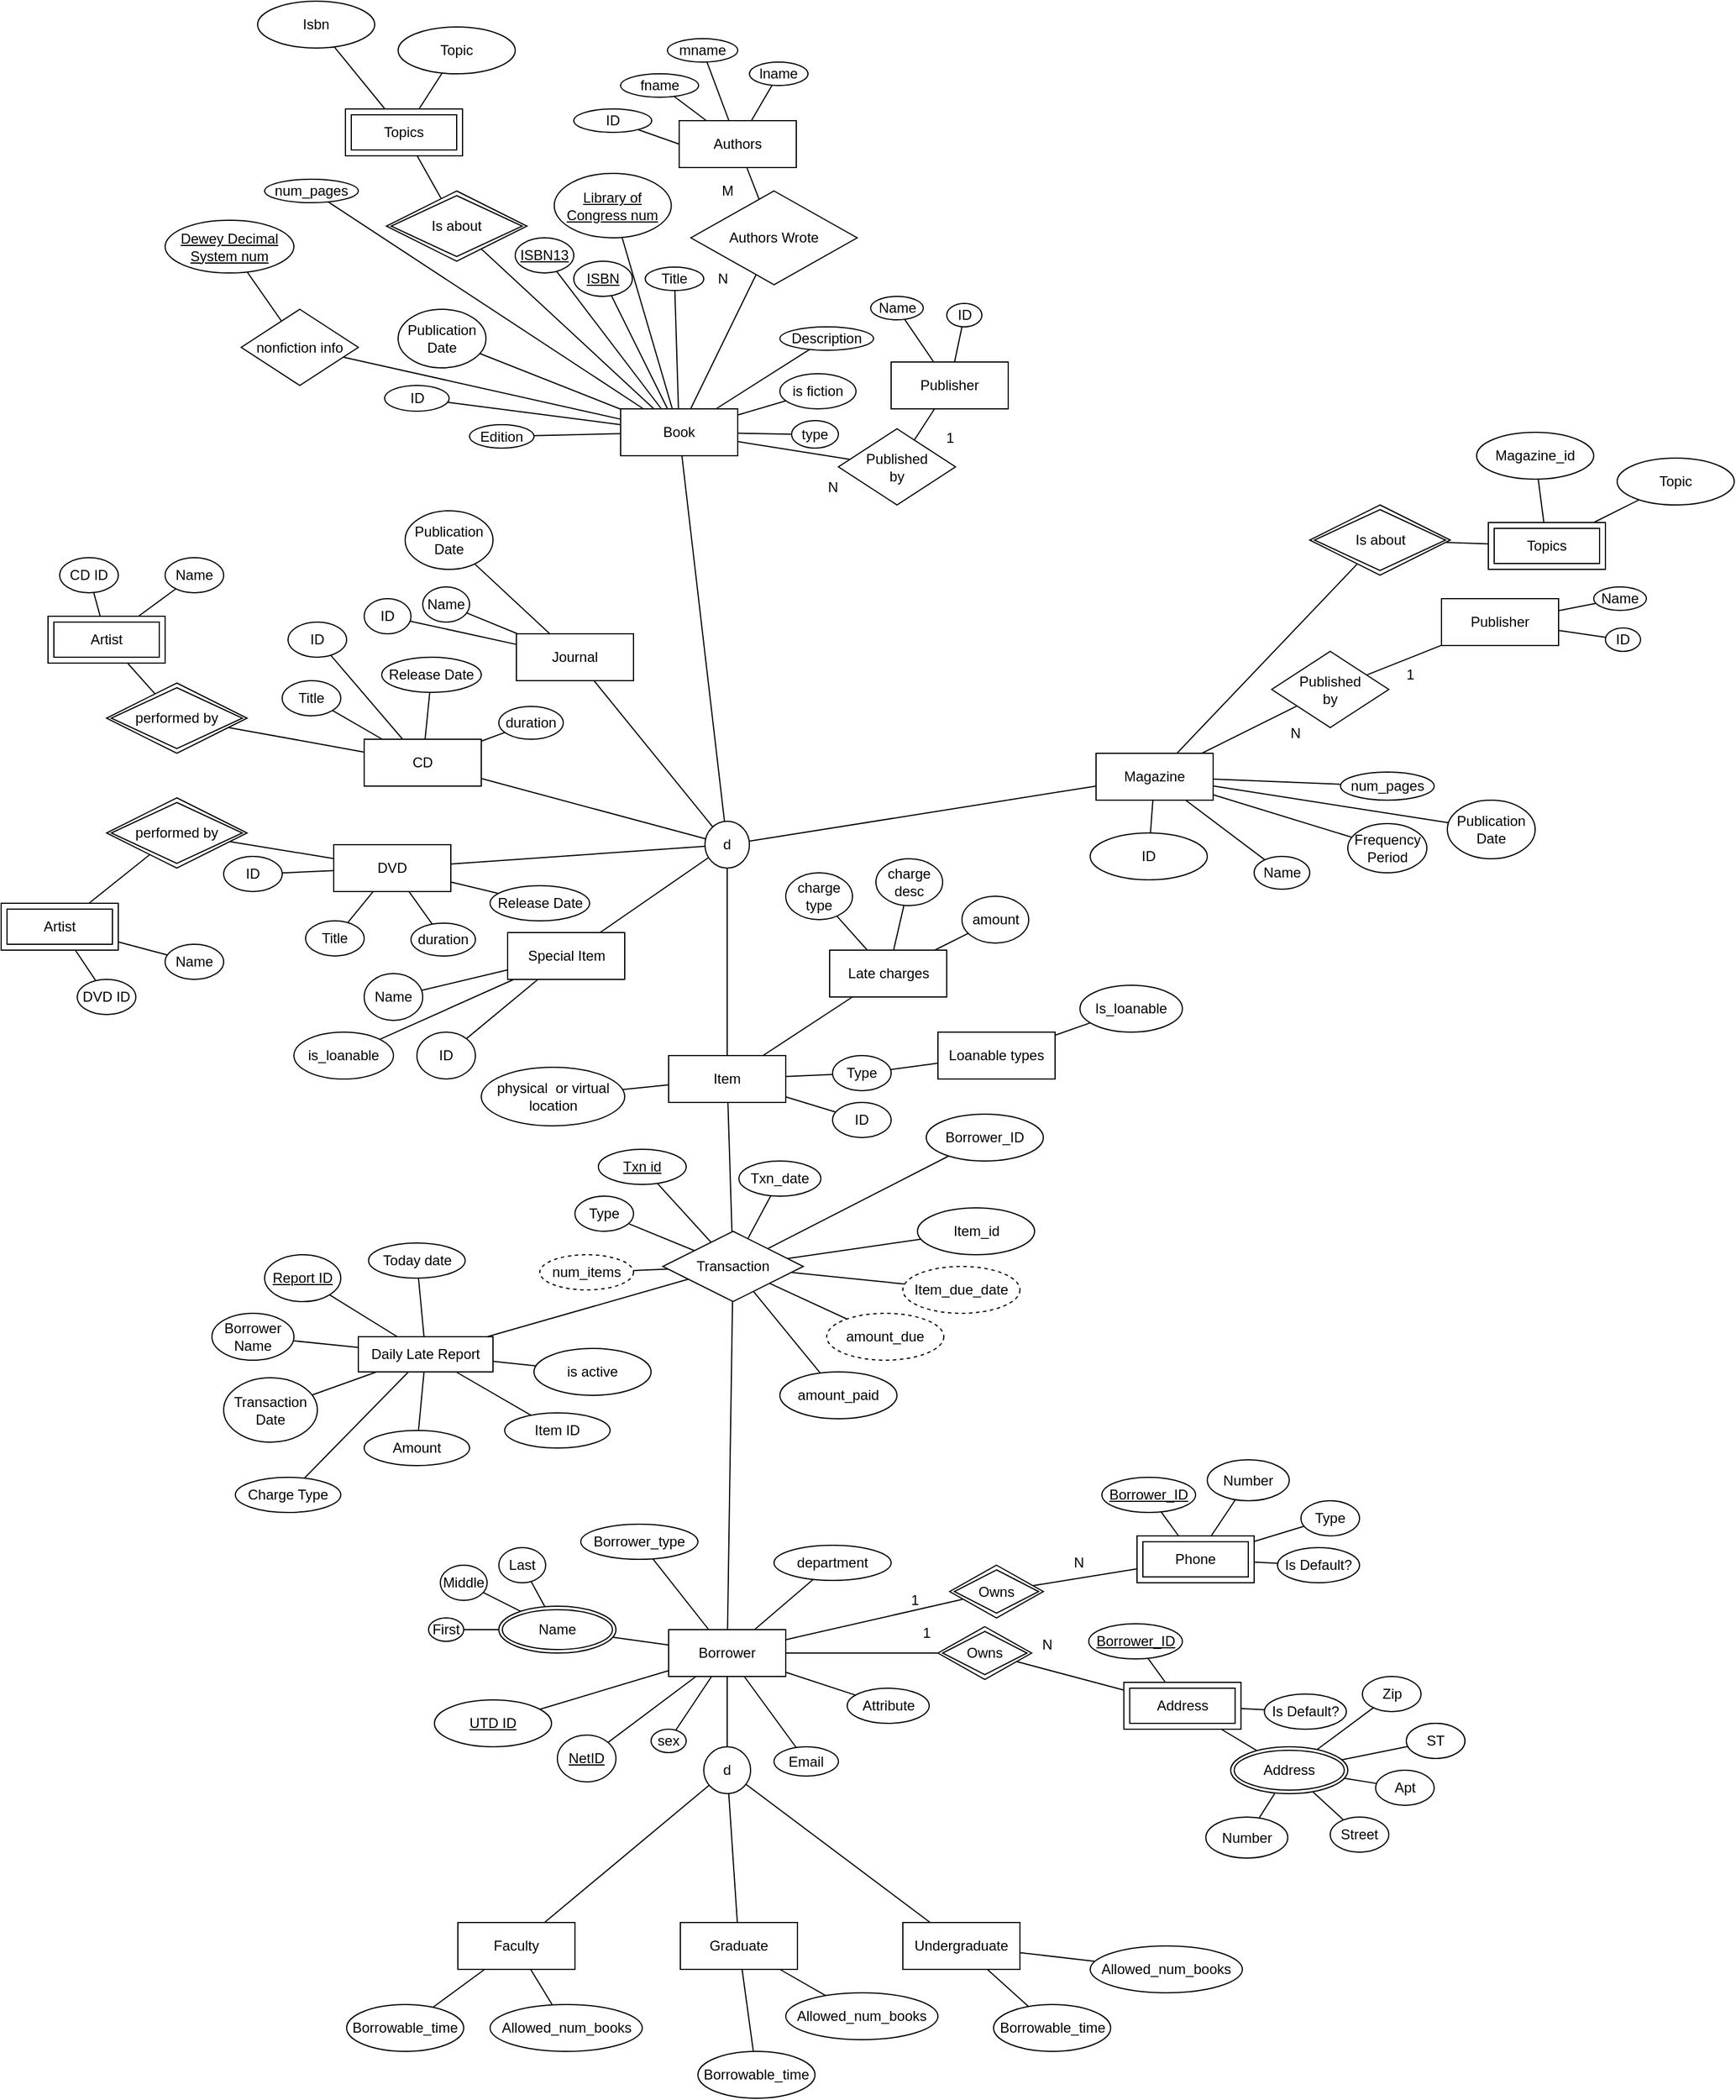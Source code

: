 <mxfile version="23.1.6" type="github">
  <diagram name="Page-1" id="L0BWc8CoZ34lj-WAFYki">
    <mxGraphModel dx="2596" dy="1943" grid="1" gridSize="10" guides="1" tooltips="1" connect="1" arrows="1" fold="1" page="1" pageScale="1" pageWidth="850" pageHeight="1100" math="0" shadow="0">
      <root>
        <mxCell id="0" />
        <mxCell id="1" parent="0" />
        <mxCell id="-GK3qglinALV2Z-mZf2i-30" value="" style="endArrow=none;html=1;rounded=0;" edge="1" parent="1" source="-GK3qglinALV2Z-mZf2i-29">
          <mxGeometry relative="1" as="geometry">
            <mxPoint x="-350" y="660" as="sourcePoint" />
            <mxPoint x="-360" y="580" as="targetPoint" />
          </mxGeometry>
        </mxCell>
        <mxCell id="EVC7sKJ-GNm3kWtDrQPl-5" value="Book" style="whiteSpace=wrap;html=1;align=center;" parent="1" vertex="1">
          <mxGeometry x="-451" y="-582" width="100" height="40" as="geometry" />
        </mxCell>
        <mxCell id="gfQm5-o9v2eGrLxVLYYe-1" value="" style="endArrow=none;html=1;rounded=0;" parent="1" source="EVC7sKJ-GNm3kWtDrQPl-5" target="-GK3qglinALV2Z-mZf2i-377" edge="1">
          <mxGeometry width="50" height="50" relative="1" as="geometry">
            <mxPoint x="-475" y="-430" as="sourcePoint" />
            <mxPoint x="-498.039" y="-698.273" as="targetPoint" />
          </mxGeometry>
        </mxCell>
        <mxCell id="gfQm5-o9v2eGrLxVLYYe-2" value="num_pages" style="ellipse;whiteSpace=wrap;html=1;align=center;" parent="1" vertex="1">
          <mxGeometry x="-755" y="-778" width="80" height="20" as="geometry" />
        </mxCell>
        <mxCell id="gfQm5-o9v2eGrLxVLYYe-5" value="lname" style="ellipse;whiteSpace=wrap;html=1;align=center;" parent="1" vertex="1">
          <mxGeometry x="-341" y="-878" width="50" height="20" as="geometry" />
        </mxCell>
        <mxCell id="gfQm5-o9v2eGrLxVLYYe-6" value="" style="endArrow=none;html=1;rounded=0;" parent="1" source="gfQm5-o9v2eGrLxVLYYe-21" target="gfQm5-o9v2eGrLxVLYYe-5" edge="1">
          <mxGeometry width="50" height="50" relative="1" as="geometry">
            <mxPoint x="52.55" y="-678" as="sourcePoint" />
            <mxPoint x="15.55" y="-708" as="targetPoint" />
          </mxGeometry>
        </mxCell>
        <mxCell id="gfQm5-o9v2eGrLxVLYYe-7" value="mname" style="ellipse;whiteSpace=wrap;html=1;align=center;" parent="1" vertex="1">
          <mxGeometry x="-411" y="-898" width="60" height="20" as="geometry" />
        </mxCell>
        <mxCell id="gfQm5-o9v2eGrLxVLYYe-8" value="" style="endArrow=none;html=1;rounded=0;" parent="1" source="gfQm5-o9v2eGrLxVLYYe-21" target="gfQm5-o9v2eGrLxVLYYe-7" edge="1">
          <mxGeometry width="50" height="50" relative="1" as="geometry">
            <mxPoint x="-27.45" y="-628" as="sourcePoint" />
            <mxPoint x="-64.45" y="-658" as="targetPoint" />
          </mxGeometry>
        </mxCell>
        <mxCell id="gfQm5-o9v2eGrLxVLYYe-9" value="Edition" style="ellipse;whiteSpace=wrap;html=1;align=center;" parent="1" vertex="1">
          <mxGeometry x="-580" y="-568.5" width="55" height="20" as="geometry" />
        </mxCell>
        <mxCell id="gfQm5-o9v2eGrLxVLYYe-10" value="" style="endArrow=none;html=1;rounded=0;" parent="1" target="gfQm5-o9v2eGrLxVLYYe-9" edge="1" source="EVC7sKJ-GNm3kWtDrQPl-5">
          <mxGeometry width="50" height="50" relative="1" as="geometry">
            <mxPoint x="52.0" y="-340" as="sourcePoint" />
            <mxPoint x="15.0" y="-370" as="targetPoint" />
          </mxGeometry>
        </mxCell>
        <mxCell id="gfQm5-o9v2eGrLxVLYYe-11" value="Title" style="ellipse;whiteSpace=wrap;html=1;align=center;" parent="1" vertex="1">
          <mxGeometry x="-430" y="-703" width="50" height="20" as="geometry" />
        </mxCell>
        <mxCell id="gfQm5-o9v2eGrLxVLYYe-13" value="fname" style="ellipse;whiteSpace=wrap;html=1;align=center;" parent="1" vertex="1">
          <mxGeometry x="-451" y="-868" width="66.55" height="20" as="geometry" />
        </mxCell>
        <mxCell id="gfQm5-o9v2eGrLxVLYYe-14" value="" style="endArrow=none;html=1;rounded=0;" parent="1" source="gfQm5-o9v2eGrLxVLYYe-21" target="gfQm5-o9v2eGrLxVLYYe-13" edge="1">
          <mxGeometry width="50" height="50" relative="1" as="geometry">
            <mxPoint x="-137.45" y="-563" as="sourcePoint" />
            <mxPoint x="-459.45" y="-818" as="targetPoint" />
          </mxGeometry>
        </mxCell>
        <mxCell id="gfQm5-o9v2eGrLxVLYYe-16" value="ISBN" style="ellipse;whiteSpace=wrap;html=1;align=center;fontStyle=4;strokeColor=default;verticalAlign=middle;" parent="1" vertex="1">
          <mxGeometry x="-491" y="-708" width="50" height="30" as="geometry" />
        </mxCell>
        <mxCell id="gfQm5-o9v2eGrLxVLYYe-20" value="" style="endArrow=none;html=1;rounded=0;" parent="1" source="EVC7sKJ-GNm3kWtDrQPl-5" target="gfQm5-o9v2eGrLxVLYYe-16" edge="1">
          <mxGeometry width="50" height="50" relative="1" as="geometry">
            <mxPoint x="-565" y="-390" as="sourcePoint" />
            <mxPoint x="-515" y="-440" as="targetPoint" />
          </mxGeometry>
        </mxCell>
        <mxCell id="gfQm5-o9v2eGrLxVLYYe-21" value="Authors" style="whiteSpace=wrap;html=1;align=center;" parent="1" vertex="1">
          <mxGeometry x="-401" y="-828" width="100" height="40" as="geometry" />
        </mxCell>
        <mxCell id="gfQm5-o9v2eGrLxVLYYe-22" value="" style="endArrow=none;html=1;rounded=0;" parent="1" source="gfQm5-o9v2eGrLxVLYYe-26" target="gfQm5-o9v2eGrLxVLYYe-21" edge="1">
          <mxGeometry width="50" height="50" relative="1" as="geometry">
            <mxPoint x="-311" y="-628" as="sourcePoint" />
            <mxPoint x="-261" y="-678" as="targetPoint" />
          </mxGeometry>
        </mxCell>
        <mxCell id="gfQm5-o9v2eGrLxVLYYe-27" value="" style="rounded=0;orthogonalLoop=1;jettySize=auto;html=1;endArrow=none;endFill=0;" parent="1" source="gfQm5-o9v2eGrLxVLYYe-26" target="EVC7sKJ-GNm3kWtDrQPl-5" edge="1">
          <mxGeometry relative="1" as="geometry" />
        </mxCell>
        <mxCell id="gfQm5-o9v2eGrLxVLYYe-26" value="Authors Wrote" style="rhombus;whiteSpace=wrap;html=1;" parent="1" vertex="1">
          <mxGeometry x="-391" y="-768" width="142" height="80" as="geometry" />
        </mxCell>
        <mxCell id="n47HTChoyiDF016y9UjM-1" value="M" style="text;html=1;align=center;verticalAlign=middle;resizable=0;points=[];autosize=1;strokeColor=none;fillColor=none;" parent="1" vertex="1">
          <mxGeometry x="-375" y="-783" width="30" height="30" as="geometry" />
        </mxCell>
        <mxCell id="n47HTChoyiDF016y9UjM-2" value="N" style="text;html=1;align=center;verticalAlign=middle;resizable=0;points=[];autosize=1;strokeColor=none;fillColor=none;" parent="1" vertex="1">
          <mxGeometry x="-379" y="-708" width="30" height="30" as="geometry" />
        </mxCell>
        <mxCell id="-GK3qglinALV2Z-mZf2i-1" value="Publication&lt;br&gt;Date" style="ellipse;whiteSpace=wrap;html=1;align=center;" vertex="1" parent="1">
          <mxGeometry x="-641" y="-667" width="75" height="50" as="geometry" />
        </mxCell>
        <mxCell id="-GK3qglinALV2Z-mZf2i-2" value="" style="endArrow=none;html=1;rounded=0;" edge="1" parent="1" target="-GK3qglinALV2Z-mZf2i-1" source="EVC7sKJ-GNm3kWtDrQPl-5">
          <mxGeometry width="50" height="50" relative="1" as="geometry">
            <mxPoint x="-205.0" y="-400" as="sourcePoint" />
            <mxPoint x="135.0" y="-340" as="targetPoint" />
          </mxGeometry>
        </mxCell>
        <mxCell id="-GK3qglinALV2Z-mZf2i-5" value="" style="endArrow=none;html=1;rounded=0;" edge="1" parent="1" target="-GK3qglinALV2Z-mZf2i-197" source="EVC7sKJ-GNm3kWtDrQPl-5">
          <mxGeometry width="50" height="50" relative="1" as="geometry">
            <mxPoint x="-375" y="-360" as="sourcePoint" />
            <mxPoint x="-502.105" y="-550.258" as="targetPoint" />
          </mxGeometry>
        </mxCell>
        <mxCell id="-GK3qglinALV2Z-mZf2i-9" value="ID" style="ellipse;whiteSpace=wrap;html=1;align=center;" vertex="1" parent="1">
          <mxGeometry x="-491" y="-838" width="66.55" height="20" as="geometry" />
        </mxCell>
        <mxCell id="-GK3qglinALV2Z-mZf2i-10" value="" style="endArrow=none;html=1;rounded=0;exitX=0;exitY=0.5;exitDx=0;exitDy=0;" edge="1" parent="1" target="-GK3qglinALV2Z-mZf2i-9" source="gfQm5-o9v2eGrLxVLYYe-21">
          <mxGeometry width="50" height="50" relative="1" as="geometry">
            <mxPoint x="-384.45" y="-798" as="sourcePoint" />
            <mxPoint x="-493.9" y="-788" as="targetPoint" />
          </mxGeometry>
        </mxCell>
        <mxCell id="-GK3qglinALV2Z-mZf2i-13" value="Borrower" style="whiteSpace=wrap;html=1;align=center;" vertex="1" parent="1">
          <mxGeometry x="-410" y="460" width="100" height="40" as="geometry" />
        </mxCell>
        <mxCell id="-GK3qglinALV2Z-mZf2i-14" value="Attribute" style="ellipse;whiteSpace=wrap;html=1;align=center;" vertex="1" parent="1">
          <mxGeometry x="-257.5" y="510" width="70" height="30" as="geometry" />
        </mxCell>
        <mxCell id="-GK3qglinALV2Z-mZf2i-15" value="" style="endArrow=none;html=1;rounded=0;" edge="1" parent="1" source="-GK3qglinALV2Z-mZf2i-14" target="-GK3qglinALV2Z-mZf2i-13">
          <mxGeometry relative="1" as="geometry">
            <mxPoint x="-310" y="410" as="sourcePoint" />
            <mxPoint x="-150" y="410" as="targetPoint" />
          </mxGeometry>
        </mxCell>
        <mxCell id="-GK3qglinALV2Z-mZf2i-16" value="NetID" style="ellipse;whiteSpace=wrap;html=1;align=center;fontStyle=4;" vertex="1" parent="1">
          <mxGeometry x="-505" y="550" width="50" height="40" as="geometry" />
        </mxCell>
        <mxCell id="-GK3qglinALV2Z-mZf2i-17" value="" style="endArrow=none;html=1;rounded=0;" edge="1" parent="1" source="-GK3qglinALV2Z-mZf2i-16" target="-GK3qglinALV2Z-mZf2i-13">
          <mxGeometry relative="1" as="geometry">
            <mxPoint x="-393.279" y="319.999" as="sourcePoint" />
            <mxPoint x="-425" y="440.1" as="targetPoint" />
          </mxGeometry>
        </mxCell>
        <mxCell id="-GK3qglinALV2Z-mZf2i-27" value="" style="edgeStyle=orthogonalEdgeStyle;rounded=0;orthogonalLoop=1;jettySize=auto;html=1;endArrow=none;endFill=0;" edge="1" parent="1" source="-GK3qglinALV2Z-mZf2i-26" target="-GK3qglinALV2Z-mZf2i-13">
          <mxGeometry relative="1" as="geometry">
            <Array as="points">
              <mxPoint x="-360" y="520" />
              <mxPoint x="-360" y="520" />
            </Array>
          </mxGeometry>
        </mxCell>
        <mxCell id="-GK3qglinALV2Z-mZf2i-26" value="d" style="ellipse;whiteSpace=wrap;html=1;align=center;" vertex="1" parent="1">
          <mxGeometry x="-380" y="560" width="40" height="40" as="geometry" />
        </mxCell>
        <mxCell id="-GK3qglinALV2Z-mZf2i-29" value="Faculty" style="whiteSpace=wrap;html=1;align=center;" vertex="1" parent="1">
          <mxGeometry x="-590" y="710" width="100" height="40" as="geometry" />
        </mxCell>
        <mxCell id="-GK3qglinALV2Z-mZf2i-31" value="Undergraduate" style="whiteSpace=wrap;html=1;align=center;" vertex="1" parent="1">
          <mxGeometry x="-210" y="710" width="100" height="40" as="geometry" />
        </mxCell>
        <mxCell id="-GK3qglinALV2Z-mZf2i-32" value="" style="endArrow=none;html=1;rounded=0;" edge="1" parent="1" source="-GK3qglinALV2Z-mZf2i-31" target="-GK3qglinALV2Z-mZf2i-26">
          <mxGeometry relative="1" as="geometry">
            <mxPoint x="-380" y="700" as="sourcePoint" />
            <mxPoint x="-254.497" y="529.998" as="targetPoint" />
          </mxGeometry>
        </mxCell>
        <mxCell id="-GK3qglinALV2Z-mZf2i-33" value="Graduate" style="whiteSpace=wrap;html=1;align=center;" vertex="1" parent="1">
          <mxGeometry x="-400" y="710" width="100" height="40" as="geometry" />
        </mxCell>
        <mxCell id="-GK3qglinALV2Z-mZf2i-35" value="" style="endArrow=none;html=1;rounded=0;" edge="1" parent="1" source="-GK3qglinALV2Z-mZf2i-33" target="-GK3qglinALV2Z-mZf2i-26">
          <mxGeometry relative="1" as="geometry">
            <mxPoint x="-160" y="420" as="sourcePoint" />
            <mxPoint y="420" as="targetPoint" />
          </mxGeometry>
        </mxCell>
        <mxCell id="-GK3qglinALV2Z-mZf2i-36" value="UTD ID" style="ellipse;whiteSpace=wrap;html=1;align=center;fontStyle=4;" vertex="1" parent="1">
          <mxGeometry x="-610" y="520" width="100" height="40" as="geometry" />
        </mxCell>
        <mxCell id="-GK3qglinALV2Z-mZf2i-41" value="" style="endArrow=none;html=1;rounded=0;" edge="1" parent="1" source="-GK3qglinALV2Z-mZf2i-36" target="-GK3qglinALV2Z-mZf2i-13">
          <mxGeometry relative="1" as="geometry">
            <mxPoint x="-590" y="530" as="sourcePoint" />
            <mxPoint x="-430" y="530" as="targetPoint" />
          </mxGeometry>
        </mxCell>
        <mxCell id="-GK3qglinALV2Z-mZf2i-42" value="Allowed_num_books" style="ellipse;whiteSpace=wrap;html=1;align=center;" vertex="1" parent="1">
          <mxGeometry x="-50" y="730" width="130" height="40" as="geometry" />
        </mxCell>
        <mxCell id="-GK3qglinALV2Z-mZf2i-47" value="" style="endArrow=none;html=1;rounded=0;" edge="1" parent="1" source="-GK3qglinALV2Z-mZf2i-42" target="-GK3qglinALV2Z-mZf2i-31">
          <mxGeometry relative="1" as="geometry">
            <mxPoint x="-160" y="420" as="sourcePoint" />
            <mxPoint x="-80" y="330" as="targetPoint" />
          </mxGeometry>
        </mxCell>
        <mxCell id="-GK3qglinALV2Z-mZf2i-49" value="Borrowable_time" style="ellipse;whiteSpace=wrap;html=1;align=center;" vertex="1" parent="1">
          <mxGeometry x="-132.5" y="780" width="100" height="40" as="geometry" />
        </mxCell>
        <mxCell id="-GK3qglinALV2Z-mZf2i-53" value="Allowed_num_books" style="ellipse;whiteSpace=wrap;html=1;align=center;" vertex="1" parent="1">
          <mxGeometry x="-562.5" y="780" width="130" height="40" as="geometry" />
        </mxCell>
        <mxCell id="-GK3qglinALV2Z-mZf2i-54" value="Borrowable_time" style="ellipse;whiteSpace=wrap;html=1;align=center;" vertex="1" parent="1">
          <mxGeometry x="-685" y="780" width="100" height="40" as="geometry" />
        </mxCell>
        <mxCell id="-GK3qglinALV2Z-mZf2i-59" value="Transaction" style="shape=rhombus;perimeter=rhombusPerimeter;whiteSpace=wrap;html=1;align=center;" vertex="1" parent="1">
          <mxGeometry x="-415" y="120" width="120" height="60" as="geometry" />
        </mxCell>
        <mxCell id="-GK3qglinALV2Z-mZf2i-63" value="Txn_date" style="ellipse;whiteSpace=wrap;html=1;align=center;" vertex="1" parent="1">
          <mxGeometry x="-350" y="60" width="70" height="30" as="geometry" />
        </mxCell>
        <mxCell id="-GK3qglinALV2Z-mZf2i-64" value="Name" style="ellipse;shape=doubleEllipse;margin=3;whiteSpace=wrap;html=1;align=center;" vertex="1" parent="1">
          <mxGeometry x="-555" y="440" width="100" height="40" as="geometry" />
        </mxCell>
        <mxCell id="-GK3qglinALV2Z-mZf2i-66" value="" style="endArrow=none;html=1;rounded=0;" edge="1" parent="1" source="-GK3qglinALV2Z-mZf2i-13" target="-GK3qglinALV2Z-mZf2i-64">
          <mxGeometry width="50" height="50" relative="1" as="geometry">
            <mxPoint x="-460" y="420" as="sourcePoint" />
            <mxPoint x="-410" y="370" as="targetPoint" />
          </mxGeometry>
        </mxCell>
        <mxCell id="-GK3qglinALV2Z-mZf2i-67" value="First" style="ellipse;whiteSpace=wrap;html=1;align=center;" vertex="1" parent="1">
          <mxGeometry x="-615" y="450" width="30" height="20" as="geometry" />
        </mxCell>
        <mxCell id="-GK3qglinALV2Z-mZf2i-68" value="Middle" style="ellipse;whiteSpace=wrap;html=1;align=center;" vertex="1" parent="1">
          <mxGeometry x="-605" y="405" width="40" height="30" as="geometry" />
        </mxCell>
        <mxCell id="-GK3qglinALV2Z-mZf2i-69" value="Last" style="ellipse;whiteSpace=wrap;html=1;align=center;" vertex="1" parent="1">
          <mxGeometry x="-555" y="390" width="40" height="30" as="geometry" />
        </mxCell>
        <mxCell id="-GK3qglinALV2Z-mZf2i-70" value="" style="endArrow=none;html=1;rounded=0;" edge="1" parent="1" source="-GK3qglinALV2Z-mZf2i-69" target="-GK3qglinALV2Z-mZf2i-64">
          <mxGeometry relative="1" as="geometry">
            <mxPoint x="-580" y="260" as="sourcePoint" />
            <mxPoint x="-420" y="260" as="targetPoint" />
          </mxGeometry>
        </mxCell>
        <mxCell id="-GK3qglinALV2Z-mZf2i-71" value="" style="endArrow=none;html=1;rounded=0;" edge="1" parent="1" source="-GK3qglinALV2Z-mZf2i-68" target="-GK3qglinALV2Z-mZf2i-64">
          <mxGeometry relative="1" as="geometry">
            <mxPoint x="-526" y="330" as="sourcePoint" />
            <mxPoint x="-516" y="360" as="targetPoint" />
          </mxGeometry>
        </mxCell>
        <mxCell id="-GK3qglinALV2Z-mZf2i-72" value="" style="endArrow=none;html=1;rounded=0;" edge="1" parent="1" source="-GK3qglinALV2Z-mZf2i-67" target="-GK3qglinALV2Z-mZf2i-64">
          <mxGeometry relative="1" as="geometry">
            <mxPoint x="-516" y="340" as="sourcePoint" />
            <mxPoint x="-530" y="370" as="targetPoint" />
          </mxGeometry>
        </mxCell>
        <mxCell id="-GK3qglinALV2Z-mZf2i-73" value="Email" style="ellipse;whiteSpace=wrap;html=1;align=center;" vertex="1" parent="1">
          <mxGeometry x="-320" y="560" width="55" height="25" as="geometry" />
        </mxCell>
        <mxCell id="-GK3qglinALV2Z-mZf2i-74" value="" style="endArrow=none;html=1;rounded=0;" edge="1" parent="1" source="-GK3qglinALV2Z-mZf2i-73" target="-GK3qglinALV2Z-mZf2i-13">
          <mxGeometry relative="1" as="geometry">
            <mxPoint x="-300" y="420" as="sourcePoint" />
            <mxPoint x="-330" y="470" as="targetPoint" />
          </mxGeometry>
        </mxCell>
        <mxCell id="-GK3qglinALV2Z-mZf2i-77" value="Name" style="ellipse;whiteSpace=wrap;html=1;align=center;" vertex="1" parent="1">
          <mxGeometry x="-620" y="-430" width="40" height="30" as="geometry" />
        </mxCell>
        <mxCell id="-GK3qglinALV2Z-mZf2i-84" value="Type" style="ellipse;whiteSpace=wrap;html=1;align=center;" vertex="1" parent="1">
          <mxGeometry x="130" y="350" width="50" height="30" as="geometry" />
        </mxCell>
        <mxCell id="-GK3qglinALV2Z-mZf2i-85" value="Is Default?" style="ellipse;whiteSpace=wrap;html=1;align=center;" vertex="1" parent="1">
          <mxGeometry x="110" y="390" width="70" height="30" as="geometry" />
        </mxCell>
        <mxCell id="-GK3qglinALV2Z-mZf2i-86" value="" style="endArrow=none;html=1;rounded=0;" edge="1" parent="1" source="-GK3qglinALV2Z-mZf2i-92" target="-GK3qglinALV2Z-mZf2i-94">
          <mxGeometry width="50" height="50" relative="1" as="geometry">
            <mxPoint x="-5" y="400" as="sourcePoint" />
            <mxPoint x="-12.041" y="369.968" as="targetPoint" />
          </mxGeometry>
        </mxCell>
        <mxCell id="-GK3qglinALV2Z-mZf2i-87" value="" style="endArrow=none;html=1;rounded=0;" edge="1" parent="1" source="-GK3qglinALV2Z-mZf2i-92" target="-GK3qglinALV2Z-mZf2i-84">
          <mxGeometry width="50" height="50" relative="1" as="geometry">
            <mxPoint x="11.664" y="408.332" as="sourcePoint" />
            <mxPoint x="237" y="199" as="targetPoint" />
          </mxGeometry>
        </mxCell>
        <mxCell id="-GK3qglinALV2Z-mZf2i-88" value="" style="endArrow=none;html=1;rounded=0;" edge="1" parent="1" source="-GK3qglinALV2Z-mZf2i-92" target="-GK3qglinALV2Z-mZf2i-85">
          <mxGeometry width="50" height="50" relative="1" as="geometry">
            <mxPoint x="196.767" y="490" as="sourcePoint" />
            <mxPoint x="247" y="209" as="targetPoint" />
          </mxGeometry>
        </mxCell>
        <mxCell id="-GK3qglinALV2Z-mZf2i-92" value="Phone" style="shape=ext;margin=3;double=1;whiteSpace=wrap;html=1;align=center;" vertex="1" parent="1">
          <mxGeometry x="-10" y="380" width="100" height="40" as="geometry" />
        </mxCell>
        <mxCell id="-GK3qglinALV2Z-mZf2i-94" value="Borrower_ID" style="ellipse;whiteSpace=wrap;html=1;align=center;fontStyle=4;" vertex="1" parent="1">
          <mxGeometry x="-40" y="330" width="80" height="30" as="geometry" />
        </mxCell>
        <mxCell id="-GK3qglinALV2Z-mZf2i-96" value="" style="endArrow=none;html=1;rounded=0;" edge="1" parent="1" source="-GK3qglinALV2Z-mZf2i-63" target="-GK3qglinALV2Z-mZf2i-59">
          <mxGeometry width="50" height="50" relative="1" as="geometry">
            <mxPoint x="-500" y="140" as="sourcePoint" />
            <mxPoint x="-450" y="90" as="targetPoint" />
          </mxGeometry>
        </mxCell>
        <mxCell id="-GK3qglinALV2Z-mZf2i-97" value="" style="endArrow=none;html=1;rounded=0;" edge="1" parent="1" source="EVC7sKJ-GNm3kWtDrQPl-5" target="gfQm5-o9v2eGrLxVLYYe-2">
          <mxGeometry width="50" height="50" relative="1" as="geometry">
            <mxPoint x="-360" y="-440" as="sourcePoint" />
            <mxPoint x="-310" y="-490" as="targetPoint" />
          </mxGeometry>
        </mxCell>
        <mxCell id="-GK3qglinALV2Z-mZf2i-98" value="" style="endArrow=none;html=1;rounded=0;" edge="1" parent="1" source="EVC7sKJ-GNm3kWtDrQPl-5" target="gfQm5-o9v2eGrLxVLYYe-11">
          <mxGeometry width="50" height="50" relative="1" as="geometry">
            <mxPoint x="-360" y="-430" as="sourcePoint" />
            <mxPoint x="-310" y="-480" as="targetPoint" />
          </mxGeometry>
        </mxCell>
        <mxCell id="-GK3qglinALV2Z-mZf2i-99" value="Item" style="whiteSpace=wrap;html=1;align=center;" vertex="1" parent="1">
          <mxGeometry x="-410" y="-30" width="100" height="40" as="geometry" />
        </mxCell>
        <mxCell id="-GK3qglinALV2Z-mZf2i-100" value="" style="endArrow=none;html=1;rounded=0;" edge="1" parent="1" source="-GK3qglinALV2Z-mZf2i-101" target="EVC7sKJ-GNm3kWtDrQPl-5">
          <mxGeometry width="50" height="50" relative="1" as="geometry">
            <mxPoint x="-360" y="-290" as="sourcePoint" />
            <mxPoint x="-410" y="-150" as="targetPoint" />
          </mxGeometry>
        </mxCell>
        <mxCell id="-GK3qglinALV2Z-mZf2i-101" value="d" style="ellipse;whiteSpace=wrap;html=1;align=center;" vertex="1" parent="1">
          <mxGeometry x="-379" y="-230" width="38" height="40" as="geometry" />
        </mxCell>
        <mxCell id="-GK3qglinALV2Z-mZf2i-102" value="" style="endArrow=none;html=1;rounded=0;" edge="1" parent="1" source="-GK3qglinALV2Z-mZf2i-99" target="-GK3qglinALV2Z-mZf2i-101">
          <mxGeometry width="50" height="50" relative="1" as="geometry">
            <mxPoint x="-430" y="-130" as="sourcePoint" />
            <mxPoint x="-380" y="-180" as="targetPoint" />
          </mxGeometry>
        </mxCell>
        <mxCell id="-GK3qglinALV2Z-mZf2i-103" value="Journal" style="whiteSpace=wrap;html=1;align=center;" vertex="1" parent="1">
          <mxGeometry x="-540" y="-390" width="100" height="40" as="geometry" />
        </mxCell>
        <mxCell id="-GK3qglinALV2Z-mZf2i-104" value="CD" style="whiteSpace=wrap;html=1;align=center;" vertex="1" parent="1">
          <mxGeometry x="-670" y="-300" width="100" height="40" as="geometry" />
        </mxCell>
        <mxCell id="-GK3qglinALV2Z-mZf2i-105" value="" style="endArrow=none;html=1;rounded=0;" edge="1" parent="1" source="-GK3qglinALV2Z-mZf2i-77" target="-GK3qglinALV2Z-mZf2i-103">
          <mxGeometry width="50" height="50" relative="1" as="geometry">
            <mxPoint x="-460" y="-170" as="sourcePoint" />
            <mxPoint x="-410" y="-220" as="targetPoint" />
          </mxGeometry>
        </mxCell>
        <mxCell id="-GK3qglinALV2Z-mZf2i-106" value="" style="endArrow=none;html=1;rounded=0;" edge="1" parent="1" source="-GK3qglinALV2Z-mZf2i-101" target="-GK3qglinALV2Z-mZf2i-103">
          <mxGeometry width="50" height="50" relative="1" as="geometry">
            <mxPoint x="-460" y="-170" as="sourcePoint" />
            <mxPoint x="-410" y="-220" as="targetPoint" />
          </mxGeometry>
        </mxCell>
        <mxCell id="-GK3qglinALV2Z-mZf2i-108" value="Title" style="ellipse;whiteSpace=wrap;html=1;align=center;" vertex="1" parent="1">
          <mxGeometry x="-740" y="-350" width="50" height="30" as="geometry" />
        </mxCell>
        <mxCell id="-GK3qglinALV2Z-mZf2i-110" value="Borrower_ID" style="ellipse;whiteSpace=wrap;html=1;align=center;" vertex="1" parent="1">
          <mxGeometry x="-190" y="20" width="100" height="40" as="geometry" />
        </mxCell>
        <mxCell id="-GK3qglinALV2Z-mZf2i-111" value="" style="endArrow=none;html=1;rounded=0;" edge="1" parent="1" source="-GK3qglinALV2Z-mZf2i-110" target="-GK3qglinALV2Z-mZf2i-59">
          <mxGeometry width="50" height="50" relative="1" as="geometry">
            <mxPoint x="-490" y="150" as="sourcePoint" />
            <mxPoint x="-334" y="88" as="targetPoint" />
          </mxGeometry>
        </mxCell>
        <mxCell id="-GK3qglinALV2Z-mZf2i-112" value="Item_id" style="ellipse;whiteSpace=wrap;html=1;align=center;" vertex="1" parent="1">
          <mxGeometry x="-197.5" y="100" width="100" height="40" as="geometry" />
        </mxCell>
        <mxCell id="-GK3qglinALV2Z-mZf2i-113" value="" style="endArrow=none;html=1;rounded=0;" edge="1" parent="1" source="-GK3qglinALV2Z-mZf2i-112" target="-GK3qglinALV2Z-mZf2i-59">
          <mxGeometry width="50" height="50" relative="1" as="geometry">
            <mxPoint x="-105" y="100" as="sourcePoint" />
            <mxPoint x="51" y="38" as="targetPoint" />
          </mxGeometry>
        </mxCell>
        <mxCell id="-GK3qglinALV2Z-mZf2i-115" value="ID" style="ellipse;whiteSpace=wrap;html=1;align=center;" vertex="1" parent="1">
          <mxGeometry x="-670" y="-420" width="40" height="30" as="geometry" />
        </mxCell>
        <mxCell id="-GK3qglinALV2Z-mZf2i-116" value="ID" style="ellipse;whiteSpace=wrap;html=1;align=center;" vertex="1" parent="1">
          <mxGeometry x="-735" y="-400" width="50" height="30" as="geometry" />
        </mxCell>
        <mxCell id="-GK3qglinALV2Z-mZf2i-119" value="" style="endArrow=none;html=1;rounded=0;" edge="1" parent="1" source="-GK3qglinALV2Z-mZf2i-101" target="-GK3qglinALV2Z-mZf2i-104">
          <mxGeometry width="50" height="50" relative="1" as="geometry">
            <mxPoint x="-510" y="-190" as="sourcePoint" />
            <mxPoint x="-460" y="-240" as="targetPoint" />
          </mxGeometry>
        </mxCell>
        <mxCell id="-GK3qglinALV2Z-mZf2i-120" value="DVD" style="whiteSpace=wrap;html=1;align=center;" vertex="1" parent="1">
          <mxGeometry x="-696" y="-210" width="100" height="40" as="geometry" />
        </mxCell>
        <mxCell id="-GK3qglinALV2Z-mZf2i-121" value="" style="endArrow=none;html=1;rounded=0;" edge="1" parent="1" target="-GK3qglinALV2Z-mZf2i-120" source="-GK3qglinALV2Z-mZf2i-101">
          <mxGeometry width="50" height="50" relative="1" as="geometry">
            <mxPoint x="-385" y="-143" as="sourcePoint" />
            <mxPoint x="-466" y="-170" as="targetPoint" />
          </mxGeometry>
        </mxCell>
        <mxCell id="-GK3qglinALV2Z-mZf2i-122" value="Title" style="ellipse;whiteSpace=wrap;html=1;align=center;" vertex="1" parent="1">
          <mxGeometry x="-720" y="-145" width="50" height="30" as="geometry" />
        </mxCell>
        <mxCell id="-GK3qglinALV2Z-mZf2i-123" value="ID" style="ellipse;whiteSpace=wrap;html=1;align=center;" vertex="1" parent="1">
          <mxGeometry x="-790" y="-200" width="50" height="30" as="geometry" />
        </mxCell>
        <mxCell id="-GK3qglinALV2Z-mZf2i-124" value="" style="endArrow=none;html=1;rounded=0;" edge="1" parent="1" source="-GK3qglinALV2Z-mZf2i-59" target="-GK3qglinALV2Z-mZf2i-99">
          <mxGeometry width="50" height="50" relative="1" as="geometry">
            <mxPoint x="-510" y="-190" as="sourcePoint" />
            <mxPoint x="-460" y="-240" as="targetPoint" />
          </mxGeometry>
        </mxCell>
        <mxCell id="-GK3qglinALV2Z-mZf2i-125" value="ID" style="ellipse;whiteSpace=wrap;html=1;align=center;" vertex="1" parent="1">
          <mxGeometry x="-270" y="10" width="50" height="30" as="geometry" />
        </mxCell>
        <mxCell id="-GK3qglinALV2Z-mZf2i-126" value="Type" style="ellipse;whiteSpace=wrap;html=1;align=center;" vertex="1" parent="1">
          <mxGeometry x="-270" y="-30" width="50" height="30" as="geometry" />
        </mxCell>
        <mxCell id="-GK3qglinALV2Z-mZf2i-127" value="" style="endArrow=none;html=1;rounded=0;" edge="1" parent="1" source="-GK3qglinALV2Z-mZf2i-13" target="-GK3qglinALV2Z-mZf2i-59">
          <mxGeometry width="50" height="50" relative="1" as="geometry">
            <mxPoint x="-400" y="300" as="sourcePoint" />
            <mxPoint x="-350" y="250" as="targetPoint" />
          </mxGeometry>
        </mxCell>
        <mxCell id="-GK3qglinALV2Z-mZf2i-128" value="Owns" style="shape=rhombus;double=1;perimeter=rhombusPerimeter;whiteSpace=wrap;html=1;align=center;" vertex="1" parent="1">
          <mxGeometry x="-170" y="405" width="80" height="45" as="geometry" />
        </mxCell>
        <mxCell id="-GK3qglinALV2Z-mZf2i-129" value="Number" style="ellipse;whiteSpace=wrap;html=1;align=center;" vertex="1" parent="1">
          <mxGeometry x="50" y="315" width="70" height="35" as="geometry" />
        </mxCell>
        <mxCell id="-GK3qglinALV2Z-mZf2i-130" value="" style="endArrow=none;html=1;rounded=0;" edge="1" parent="1" source="-GK3qglinALV2Z-mZf2i-129" target="-GK3qglinALV2Z-mZf2i-92">
          <mxGeometry width="50" height="50" relative="1" as="geometry">
            <mxPoint x="-110" y="430" as="sourcePoint" />
            <mxPoint x="-60" y="380" as="targetPoint" />
          </mxGeometry>
        </mxCell>
        <mxCell id="-GK3qglinALV2Z-mZf2i-131" value="" style="endArrow=none;html=1;rounded=0;" edge="1" parent="1" source="-GK3qglinALV2Z-mZf2i-128" target="-GK3qglinALV2Z-mZf2i-92">
          <mxGeometry width="50" height="50" relative="1" as="geometry">
            <mxPoint x="-110" y="430" as="sourcePoint" />
            <mxPoint x="-60" y="380" as="targetPoint" />
          </mxGeometry>
        </mxCell>
        <mxCell id="-GK3qglinALV2Z-mZf2i-132" value="" style="endArrow=none;html=1;rounded=0;" edge="1" parent="1" source="-GK3qglinALV2Z-mZf2i-128" target="-GK3qglinALV2Z-mZf2i-13">
          <mxGeometry width="50" height="50" relative="1" as="geometry">
            <mxPoint x="-110" y="430" as="sourcePoint" />
            <mxPoint x="-60" y="380" as="targetPoint" />
          </mxGeometry>
        </mxCell>
        <mxCell id="-GK3qglinALV2Z-mZf2i-133" value="1" style="text;html=1;align=center;verticalAlign=middle;resizable=0;points=[];autosize=1;strokeColor=none;fillColor=none;" vertex="1" parent="1">
          <mxGeometry x="-215" y="420" width="30" height="30" as="geometry" />
        </mxCell>
        <mxCell id="-GK3qglinALV2Z-mZf2i-134" value="N" style="text;html=1;align=center;verticalAlign=middle;resizable=0;points=[];autosize=1;strokeColor=none;fillColor=none;" vertex="1" parent="1">
          <mxGeometry x="-75" y="388" width="30" height="30" as="geometry" />
        </mxCell>
        <mxCell id="-GK3qglinALV2Z-mZf2i-135" value="Is_loanable" style="ellipse;whiteSpace=wrap;html=1;align=center;" vertex="1" parent="1">
          <mxGeometry x="-58.75" y="-90" width="87.5" height="40" as="geometry" />
        </mxCell>
        <mxCell id="-GK3qglinALV2Z-mZf2i-136" value="Loanable types" style="whiteSpace=wrap;html=1;align=center;" vertex="1" parent="1">
          <mxGeometry x="-180" y="-50" width="100" height="40" as="geometry" />
        </mxCell>
        <mxCell id="-GK3qglinALV2Z-mZf2i-141" value="Magazine" style="whiteSpace=wrap;html=1;align=center;" vertex="1" parent="1">
          <mxGeometry x="-45" y="-288" width="100" height="40" as="geometry" />
        </mxCell>
        <mxCell id="-GK3qglinALV2Z-mZf2i-144" value="num_pages" style="ellipse;whiteSpace=wrap;html=1;align=center;" vertex="1" parent="1">
          <mxGeometry x="163.75" y="-272" width="80" height="24" as="geometry" />
        </mxCell>
        <mxCell id="-GK3qglinALV2Z-mZf2i-145" value="Frequency&lt;br&gt;Period" style="ellipse;whiteSpace=wrap;html=1;align=center;" vertex="1" parent="1">
          <mxGeometry x="170" y="-228" width="67.5" height="42" as="geometry" />
        </mxCell>
        <mxCell id="-GK3qglinALV2Z-mZf2i-146" value="" style="endArrow=none;html=1;rounded=0;" edge="1" parent="1" source="-GK3qglinALV2Z-mZf2i-141" target="-GK3qglinALV2Z-mZf2i-145">
          <mxGeometry width="50" height="50" relative="1" as="geometry">
            <mxPoint x="394.5" y="-412" as="sourcePoint" />
            <mxPoint x="357.5" y="-442" as="targetPoint" />
          </mxGeometry>
        </mxCell>
        <mxCell id="-GK3qglinALV2Z-mZf2i-147" value="Name" style="ellipse;whiteSpace=wrap;html=1;align=center;" vertex="1" parent="1">
          <mxGeometry x="90" y="-200" width="47.5" height="28" as="geometry" />
        </mxCell>
        <mxCell id="-GK3qglinALV2Z-mZf2i-149" value="Publication&lt;br&gt;Date" style="ellipse;whiteSpace=wrap;html=1;align=center;" vertex="1" parent="1">
          <mxGeometry x="255" y="-248" width="75" height="50" as="geometry" />
        </mxCell>
        <mxCell id="-GK3qglinALV2Z-mZf2i-150" value="" style="endArrow=none;html=1;rounded=0;" edge="1" parent="1" source="-GK3qglinALV2Z-mZf2i-141" target="-GK3qglinALV2Z-mZf2i-149">
          <mxGeometry width="50" height="50" relative="1" as="geometry">
            <mxPoint x="137.5" y="-472" as="sourcePoint" />
            <mxPoint x="477.5" y="-412" as="targetPoint" />
          </mxGeometry>
        </mxCell>
        <mxCell id="-GK3qglinALV2Z-mZf2i-151" value="ID" style="ellipse;whiteSpace=wrap;html=1;align=center;" vertex="1" parent="1">
          <mxGeometry x="-172.5" y="-672" width="30" height="20" as="geometry" />
        </mxCell>
        <mxCell id="-GK3qglinALV2Z-mZf2i-152" value="" style="endArrow=none;html=1;rounded=0;" edge="1" parent="1" source="-GK3qglinALV2Z-mZf2i-141" target="-GK3qglinALV2Z-mZf2i-147">
          <mxGeometry width="50" height="50" relative="1" as="geometry">
            <mxPoint x="-17.5" y="-502" as="sourcePoint" />
            <mxPoint x="32.5" y="-552" as="targetPoint" />
          </mxGeometry>
        </mxCell>
        <mxCell id="-GK3qglinALV2Z-mZf2i-153" value="" style="endArrow=none;html=1;rounded=0;" edge="1" parent="1" source="-GK3qglinALV2Z-mZf2i-141" target="-GK3qglinALV2Z-mZf2i-144">
          <mxGeometry width="50" height="50" relative="1" as="geometry">
            <mxPoint x="-359" y="-390" as="sourcePoint" />
            <mxPoint x="-383" y="-512" as="targetPoint" />
          </mxGeometry>
        </mxCell>
        <mxCell id="-GK3qglinALV2Z-mZf2i-154" value="" style="endArrow=none;html=1;rounded=0;" edge="1" parent="1" source="-GK3qglinALV2Z-mZf2i-141" target="-GK3qglinALV2Z-mZf2i-101">
          <mxGeometry width="50" height="50" relative="1" as="geometry">
            <mxPoint x="-10" y="-450" as="sourcePoint" />
            <mxPoint x="40" y="-500" as="targetPoint" />
          </mxGeometry>
        </mxCell>
        <mxCell id="-GK3qglinALV2Z-mZf2i-157" value="Published&lt;br&gt;by" style="rhombus;whiteSpace=wrap;html=1;" vertex="1" parent="1">
          <mxGeometry x="-265" y="-565" width="100" height="65" as="geometry" />
        </mxCell>
        <mxCell id="-GK3qglinALV2Z-mZf2i-160" value="" style="endArrow=none;html=1;rounded=0;" edge="1" parent="1" source="-GK3qglinALV2Z-mZf2i-135" target="-GK3qglinALV2Z-mZf2i-136">
          <mxGeometry width="50" height="50" relative="1" as="geometry">
            <mxPoint x="-150" y="-260" as="sourcePoint" />
            <mxPoint x="-100" y="-310" as="targetPoint" />
          </mxGeometry>
        </mxCell>
        <mxCell id="-GK3qglinALV2Z-mZf2i-162" value="Published&lt;br&gt;by" style="rhombus;whiteSpace=wrap;html=1;" vertex="1" parent="1">
          <mxGeometry x="105" y="-375" width="100" height="65" as="geometry" />
        </mxCell>
        <mxCell id="-GK3qglinALV2Z-mZf2i-163" value="" style="endArrow=none;html=1;rounded=0;" edge="1" parent="1" source="EVC7sKJ-GNm3kWtDrQPl-5" target="-GK3qglinALV2Z-mZf2i-157">
          <mxGeometry width="50" height="50" relative="1" as="geometry">
            <mxPoint x="-150" y="-260" as="sourcePoint" />
            <mxPoint x="-100" y="-310" as="targetPoint" />
          </mxGeometry>
        </mxCell>
        <mxCell id="-GK3qglinALV2Z-mZf2i-164" value="" style="endArrow=none;html=1;rounded=0;" edge="1" parent="1" source="-GK3qglinALV2Z-mZf2i-141" target="-GK3qglinALV2Z-mZf2i-203">
          <mxGeometry width="50" height="50" relative="1" as="geometry">
            <mxPoint x="-150" y="-260" as="sourcePoint" />
            <mxPoint x="-20" y="-330" as="targetPoint" />
          </mxGeometry>
        </mxCell>
        <mxCell id="-GK3qglinALV2Z-mZf2i-165" value="" style="endArrow=none;html=1;rounded=0;" edge="1" parent="1" source="-GK3qglinALV2Z-mZf2i-141" target="-GK3qglinALV2Z-mZf2i-200">
          <mxGeometry width="50" height="50" relative="1" as="geometry">
            <mxPoint x="-150" y="-260" as="sourcePoint" />
            <mxPoint x="-100" y="-310" as="targetPoint" />
          </mxGeometry>
        </mxCell>
        <mxCell id="-GK3qglinALV2Z-mZf2i-166" value="" style="endArrow=none;html=1;rounded=0;" edge="1" parent="1" source="-GK3qglinALV2Z-mZf2i-99" target="-GK3qglinALV2Z-mZf2i-125">
          <mxGeometry width="50" height="50" relative="1" as="geometry">
            <mxPoint x="-150" y="-260" as="sourcePoint" />
            <mxPoint x="-100" y="-310" as="targetPoint" />
          </mxGeometry>
        </mxCell>
        <mxCell id="-GK3qglinALV2Z-mZf2i-167" value="" style="endArrow=none;html=1;rounded=0;" edge="1" parent="1" source="-GK3qglinALV2Z-mZf2i-169" target="-GK3qglinALV2Z-mZf2i-157">
          <mxGeometry width="50" height="50" relative="1" as="geometry">
            <mxPoint x="-50" y="-400" as="sourcePoint" />
            <mxPoint x="-100" y="-310" as="targetPoint" />
          </mxGeometry>
        </mxCell>
        <mxCell id="-GK3qglinALV2Z-mZf2i-168" value="" style="endArrow=none;html=1;rounded=0;" edge="1" parent="1" source="-GK3qglinALV2Z-mZf2i-141" target="-GK3qglinALV2Z-mZf2i-162">
          <mxGeometry width="50" height="50" relative="1" as="geometry">
            <mxPoint x="-150" y="-260" as="sourcePoint" />
            <mxPoint x="-10" y="-150" as="targetPoint" />
          </mxGeometry>
        </mxCell>
        <mxCell id="-GK3qglinALV2Z-mZf2i-169" value="Publisher" style="whiteSpace=wrap;html=1;align=center;" vertex="1" parent="1">
          <mxGeometry x="-220" y="-622" width="100" height="40" as="geometry" />
        </mxCell>
        <mxCell id="-GK3qglinALV2Z-mZf2i-170" value="" style="endArrow=none;html=1;rounded=0;" edge="1" parent="1" source="-GK3qglinALV2Z-mZf2i-171" target="-GK3qglinALV2Z-mZf2i-162">
          <mxGeometry width="50" height="50" relative="1" as="geometry">
            <mxPoint x="247" y="-402" as="sourcePoint" />
            <mxPoint x="170" y="-410" as="targetPoint" />
          </mxGeometry>
        </mxCell>
        <mxCell id="-GK3qglinALV2Z-mZf2i-171" value="Publisher" style="whiteSpace=wrap;html=1;align=center;" vertex="1" parent="1">
          <mxGeometry x="250" y="-420" width="100" height="40" as="geometry" />
        </mxCell>
        <mxCell id="-GK3qglinALV2Z-mZf2i-197" value="Is about" style="shape=rhombus;double=1;perimeter=rhombusPerimeter;whiteSpace=wrap;html=1;align=center;" vertex="1" parent="1">
          <mxGeometry x="-651" y="-768" width="120" height="60" as="geometry" />
        </mxCell>
        <mxCell id="-GK3qglinALV2Z-mZf2i-198" value="Topics" style="shape=ext;margin=3;double=1;whiteSpace=wrap;html=1;align=center;" vertex="1" parent="1">
          <mxGeometry x="-686" y="-838" width="100" height="40" as="geometry" />
        </mxCell>
        <mxCell id="-GK3qglinALV2Z-mZf2i-199" value="" style="endArrow=none;html=1;rounded=0;" edge="1" parent="1" source="-GK3qglinALV2Z-mZf2i-198" target="-GK3qglinALV2Z-mZf2i-197">
          <mxGeometry width="50" height="50" relative="1" as="geometry">
            <mxPoint x="-656" y="-588" as="sourcePoint" />
            <mxPoint x="-606" y="-638" as="targetPoint" />
          </mxGeometry>
        </mxCell>
        <mxCell id="-GK3qglinALV2Z-mZf2i-200" value="Is about" style="shape=rhombus;double=1;perimeter=rhombusPerimeter;whiteSpace=wrap;html=1;align=center;" vertex="1" parent="1">
          <mxGeometry x="137.5" y="-500" width="120" height="60" as="geometry" />
        </mxCell>
        <mxCell id="-GK3qglinALV2Z-mZf2i-201" value="Topics" style="shape=ext;margin=3;double=1;whiteSpace=wrap;html=1;align=center;" vertex="1" parent="1">
          <mxGeometry x="290" y="-485" width="100" height="40" as="geometry" />
        </mxCell>
        <mxCell id="-GK3qglinALV2Z-mZf2i-202" value="" style="endArrow=none;html=1;rounded=0;" edge="1" parent="1" source="-GK3qglinALV2Z-mZf2i-201" target="-GK3qglinALV2Z-mZf2i-200">
          <mxGeometry width="50" height="50" relative="1" as="geometry">
            <mxPoint x="225" y="-402" as="sourcePoint" />
            <mxPoint x="275" y="-452" as="targetPoint" />
          </mxGeometry>
        </mxCell>
        <mxCell id="-GK3qglinALV2Z-mZf2i-203" value="ID" style="ellipse;whiteSpace=wrap;html=1;align=center;" vertex="1" parent="1">
          <mxGeometry x="-50.0" y="-220.0" width="100" height="40" as="geometry" />
        </mxCell>
        <mxCell id="-GK3qglinALV2Z-mZf2i-204" value="Magazine_id" style="ellipse;whiteSpace=wrap;html=1;align=center;" vertex="1" parent="1">
          <mxGeometry x="280.0" y="-562.0" width="100" height="40" as="geometry" />
        </mxCell>
        <mxCell id="-GK3qglinALV2Z-mZf2i-205" value="" style="endArrow=none;html=1;rounded=0;" edge="1" parent="1" source="-GK3qglinALV2Z-mZf2i-201" target="-GK3qglinALV2Z-mZf2i-204">
          <mxGeometry width="50" height="50" relative="1" as="geometry">
            <mxPoint x="110" y="-430" as="sourcePoint" />
            <mxPoint x="160" y="-480" as="targetPoint" />
          </mxGeometry>
        </mxCell>
        <mxCell id="-GK3qglinALV2Z-mZf2i-206" value="Topic" style="ellipse;whiteSpace=wrap;html=1;align=center;" vertex="1" parent="1">
          <mxGeometry x="400" y="-540" width="100" height="40" as="geometry" />
        </mxCell>
        <mxCell id="-GK3qglinALV2Z-mZf2i-207" value="" style="endArrow=none;html=1;rounded=0;" edge="1" parent="1" source="-GK3qglinALV2Z-mZf2i-201" target="-GK3qglinALV2Z-mZf2i-206">
          <mxGeometry width="50" height="50" relative="1" as="geometry">
            <mxPoint x="70" y="-500" as="sourcePoint" />
            <mxPoint x="120" y="-550" as="targetPoint" />
          </mxGeometry>
        </mxCell>
        <mxCell id="-GK3qglinALV2Z-mZf2i-208" value="Isbn" style="ellipse;whiteSpace=wrap;html=1;align=center;" vertex="1" parent="1">
          <mxGeometry x="-761.0" y="-930.0" width="100" height="40" as="geometry" />
        </mxCell>
        <mxCell id="-GK3qglinALV2Z-mZf2i-209" value="Topic" style="ellipse;whiteSpace=wrap;html=1;align=center;" vertex="1" parent="1">
          <mxGeometry x="-641" y="-908" width="100" height="40" as="geometry" />
        </mxCell>
        <mxCell id="-GK3qglinALV2Z-mZf2i-210" value="" style="endArrow=none;html=1;rounded=0;" edge="1" parent="1" source="-GK3qglinALV2Z-mZf2i-198" target="-GK3qglinALV2Z-mZf2i-208">
          <mxGeometry width="50" height="50" relative="1" as="geometry">
            <mxPoint x="-526" y="-768" as="sourcePoint" />
            <mxPoint x="-476" y="-818" as="targetPoint" />
          </mxGeometry>
        </mxCell>
        <mxCell id="-GK3qglinALV2Z-mZf2i-211" value="" style="endArrow=none;html=1;rounded=0;" edge="1" parent="1" source="-GK3qglinALV2Z-mZf2i-198" target="-GK3qglinALV2Z-mZf2i-209">
          <mxGeometry width="50" height="50" relative="1" as="geometry">
            <mxPoint x="-526" y="-768" as="sourcePoint" />
            <mxPoint x="-476" y="-818" as="targetPoint" />
          </mxGeometry>
        </mxCell>
        <mxCell id="-GK3qglinALV2Z-mZf2i-212" value="Txn id" style="ellipse;whiteSpace=wrap;html=1;align=center;fontStyle=4;" vertex="1" parent="1">
          <mxGeometry x="-470" y="50" width="75" height="30" as="geometry" />
        </mxCell>
        <mxCell id="-GK3qglinALV2Z-mZf2i-213" value="" style="endArrow=none;html=1;rounded=0;" edge="1" parent="1" source="-GK3qglinALV2Z-mZf2i-212" target="-GK3qglinALV2Z-mZf2i-59">
          <mxGeometry width="50" height="50" relative="1" as="geometry">
            <mxPoint x="-280" y="310" as="sourcePoint" />
            <mxPoint x="-230" y="260" as="targetPoint" />
          </mxGeometry>
        </mxCell>
        <mxCell id="-GK3qglinALV2Z-mZf2i-214" value="" style="endArrow=none;html=1;rounded=0;" edge="1" parent="1" source="-GK3qglinALV2Z-mZf2i-126" target="-GK3qglinALV2Z-mZf2i-136">
          <mxGeometry width="50" height="50" relative="1" as="geometry">
            <mxPoint x="-20" y="50" as="sourcePoint" />
            <mxPoint x="30" as="targetPoint" />
          </mxGeometry>
        </mxCell>
        <mxCell id="-GK3qglinALV2Z-mZf2i-216" value="Special Item" style="whiteSpace=wrap;html=1;align=center;" vertex="1" parent="1">
          <mxGeometry x="-547.5" y="-135" width="100" height="40" as="geometry" />
        </mxCell>
        <mxCell id="-GK3qglinALV2Z-mZf2i-217" value="" style="endArrow=none;html=1;rounded=0;" edge="1" parent="1" source="-GK3qglinALV2Z-mZf2i-103" target="-GK3qglinALV2Z-mZf2i-115">
          <mxGeometry width="50" height="50" relative="1" as="geometry">
            <mxPoint x="-270" y="-90" as="sourcePoint" />
            <mxPoint x="-220" y="-140" as="targetPoint" />
          </mxGeometry>
        </mxCell>
        <mxCell id="-GK3qglinALV2Z-mZf2i-218" value="Publication&lt;br&gt;Date" style="ellipse;whiteSpace=wrap;html=1;align=center;" vertex="1" parent="1">
          <mxGeometry x="-635" y="-495" width="75" height="50" as="geometry" />
        </mxCell>
        <mxCell id="-GK3qglinALV2Z-mZf2i-219" value="" style="endArrow=none;html=1;rounded=0;" edge="1" parent="1" source="-GK3qglinALV2Z-mZf2i-218" target="-GK3qglinALV2Z-mZf2i-103">
          <mxGeometry width="50" height="50" relative="1" as="geometry">
            <mxPoint x="-430" y="-270" as="sourcePoint" />
            <mxPoint x="-380" y="-320" as="targetPoint" />
          </mxGeometry>
        </mxCell>
        <mxCell id="-GK3qglinALV2Z-mZf2i-220" value="" style="endArrow=none;html=1;rounded=0;" edge="1" parent="1" source="-GK3qglinALV2Z-mZf2i-108" target="-GK3qglinALV2Z-mZf2i-104">
          <mxGeometry width="50" height="50" relative="1" as="geometry">
            <mxPoint x="-460" y="-280" as="sourcePoint" />
            <mxPoint x="-410" y="-330" as="targetPoint" />
          </mxGeometry>
        </mxCell>
        <mxCell id="-GK3qglinALV2Z-mZf2i-221" value="" style="endArrow=none;html=1;rounded=0;" edge="1" parent="1" source="-GK3qglinALV2Z-mZf2i-104" target="-GK3qglinALV2Z-mZf2i-116">
          <mxGeometry width="50" height="50" relative="1" as="geometry">
            <mxPoint x="-450" y="-270" as="sourcePoint" />
            <mxPoint x="-400" y="-320" as="targetPoint" />
          </mxGeometry>
        </mxCell>
        <mxCell id="-GK3qglinALV2Z-mZf2i-222" value="" style="endArrow=none;html=1;rounded=0;" edge="1" parent="1" source="-GK3qglinALV2Z-mZf2i-123" target="-GK3qglinALV2Z-mZf2i-120">
          <mxGeometry width="50" height="50" relative="1" as="geometry">
            <mxPoint x="-440" y="-260" as="sourcePoint" />
            <mxPoint x="-390" y="-310" as="targetPoint" />
          </mxGeometry>
        </mxCell>
        <mxCell id="-GK3qglinALV2Z-mZf2i-223" value="" style="endArrow=none;html=1;rounded=0;" edge="1" parent="1" source="-GK3qglinALV2Z-mZf2i-235" target="-GK3qglinALV2Z-mZf2i-104">
          <mxGeometry width="50" height="50" relative="1" as="geometry">
            <mxPoint x="-430" y="-250" as="sourcePoint" />
            <mxPoint x="-380" y="-300" as="targetPoint" />
          </mxGeometry>
        </mxCell>
        <mxCell id="-GK3qglinALV2Z-mZf2i-224" value="" style="endArrow=none;html=1;rounded=0;" edge="1" parent="1" source="-GK3qglinALV2Z-mZf2i-234" target="-GK3qglinALV2Z-mZf2i-120">
          <mxGeometry width="50" height="50" relative="1" as="geometry">
            <mxPoint x="-420" y="-240" as="sourcePoint" />
            <mxPoint x="-370" y="-290" as="targetPoint" />
          </mxGeometry>
        </mxCell>
        <mxCell id="-GK3qglinALV2Z-mZf2i-225" value="" style="endArrow=none;html=1;rounded=0;" edge="1" parent="1" source="-GK3qglinALV2Z-mZf2i-122" target="-GK3qglinALV2Z-mZf2i-120">
          <mxGeometry width="50" height="50" relative="1" as="geometry">
            <mxPoint x="-410" y="-230" as="sourcePoint" />
            <mxPoint x="-360" y="-280" as="targetPoint" />
          </mxGeometry>
        </mxCell>
        <mxCell id="-GK3qglinALV2Z-mZf2i-226" value="" style="endArrow=none;html=1;rounded=0;" edge="1" parent="1" source="-GK3qglinALV2Z-mZf2i-104" target="-GK3qglinALV2Z-mZf2i-254">
          <mxGeometry width="50" height="50" relative="1" as="geometry">
            <mxPoint x="-400" y="-220" as="sourcePoint" />
            <mxPoint x="-490" y="-270" as="targetPoint" />
          </mxGeometry>
        </mxCell>
        <mxCell id="-GK3qglinALV2Z-mZf2i-227" value="" style="endArrow=none;html=1;rounded=0;" edge="1" parent="1" source="-GK3qglinALV2Z-mZf2i-120" target="-GK3qglinALV2Z-mZf2i-256">
          <mxGeometry width="50" height="50" relative="1" as="geometry">
            <mxPoint x="-390" y="-210" as="sourcePoint" />
            <mxPoint x="-340" y="-260" as="targetPoint" />
          </mxGeometry>
        </mxCell>
        <mxCell id="-GK3qglinALV2Z-mZf2i-228" value="" style="endArrow=none;html=1;rounded=0;" edge="1" parent="1" source="-GK3qglinALV2Z-mZf2i-101" target="-GK3qglinALV2Z-mZf2i-216">
          <mxGeometry width="50" height="50" relative="1" as="geometry">
            <mxPoint x="-390" y="-130" as="sourcePoint" />
            <mxPoint x="-330" y="-250" as="targetPoint" />
          </mxGeometry>
        </mxCell>
        <mxCell id="-GK3qglinALV2Z-mZf2i-229" value="" style="endArrow=none;html=1;rounded=0;" edge="1" parent="1" source="-GK3qglinALV2Z-mZf2i-261" target="-GK3qglinALV2Z-mZf2i-216">
          <mxGeometry width="50" height="50" relative="1" as="geometry">
            <mxPoint x="-760" y="70" as="sourcePoint" />
            <mxPoint x="-610" y="10" as="targetPoint" />
          </mxGeometry>
        </mxCell>
        <mxCell id="-GK3qglinALV2Z-mZf2i-231" value="" style="endArrow=none;html=1;rounded=0;" edge="1" parent="1" source="-GK3qglinALV2Z-mZf2i-262" target="-GK3qglinALV2Z-mZf2i-216">
          <mxGeometry width="50" height="50" relative="1" as="geometry">
            <mxPoint x="-350" y="-170" as="sourcePoint" />
            <mxPoint x="-300" y="-220" as="targetPoint" />
          </mxGeometry>
        </mxCell>
        <mxCell id="-GK3qglinALV2Z-mZf2i-232" value="" style="endArrow=none;html=1;rounded=0;" edge="1" parent="1" source="-GK3qglinALV2Z-mZf2i-263" target="-GK3qglinALV2Z-mZf2i-216">
          <mxGeometry width="50" height="50" relative="1" as="geometry">
            <mxPoint x="-340" y="-160" as="sourcePoint" />
            <mxPoint x="-290" y="-210" as="targetPoint" />
          </mxGeometry>
        </mxCell>
        <mxCell id="-GK3qglinALV2Z-mZf2i-233" value="Name" style="ellipse;whiteSpace=wrap;html=1;align=center;" vertex="1" parent="1">
          <mxGeometry x="-840" y="-125" width="50" height="30" as="geometry" />
        </mxCell>
        <mxCell id="-GK3qglinALV2Z-mZf2i-234" value="Release Date" style="ellipse;whiteSpace=wrap;html=1;align=center;" vertex="1" parent="1">
          <mxGeometry x="-562.5" y="-175" width="85" height="30" as="geometry" />
        </mxCell>
        <mxCell id="-GK3qglinALV2Z-mZf2i-235" value="Release Date" style="ellipse;whiteSpace=wrap;html=1;align=center;" vertex="1" parent="1">
          <mxGeometry x="-655" y="-370" width="85" height="30" as="geometry" />
        </mxCell>
        <mxCell id="-GK3qglinALV2Z-mZf2i-236" value="performed by" style="shape=rhombus;double=1;perimeter=rhombusPerimeter;whiteSpace=wrap;html=1;align=center;" vertex="1" parent="1">
          <mxGeometry x="-890" y="-250" width="120" height="60" as="geometry" />
        </mxCell>
        <mxCell id="-GK3qglinALV2Z-mZf2i-237" value="Artist" style="shape=ext;margin=3;double=1;whiteSpace=wrap;html=1;align=center;" vertex="1" parent="1">
          <mxGeometry x="-980" y="-160" width="100" height="40" as="geometry" />
        </mxCell>
        <mxCell id="-GK3qglinALV2Z-mZf2i-238" value="" style="endArrow=none;html=1;rounded=0;" edge="1" parent="1" source="-GK3qglinALV2Z-mZf2i-237" target="-GK3qglinALV2Z-mZf2i-236">
          <mxGeometry width="50" height="50" relative="1" as="geometry">
            <mxPoint x="-955" y="-120" as="sourcePoint" />
            <mxPoint x="-905" y="-170" as="targetPoint" />
          </mxGeometry>
        </mxCell>
        <mxCell id="-GK3qglinALV2Z-mZf2i-239" value="performed by" style="shape=rhombus;double=1;perimeter=rhombusPerimeter;whiteSpace=wrap;html=1;align=center;" vertex="1" parent="1">
          <mxGeometry x="-890" y="-348" width="120" height="60" as="geometry" />
        </mxCell>
        <mxCell id="-GK3qglinALV2Z-mZf2i-240" value="Artist" style="shape=ext;margin=3;double=1;whiteSpace=wrap;html=1;align=center;" vertex="1" parent="1">
          <mxGeometry x="-940" y="-405" width="100" height="40" as="geometry" />
        </mxCell>
        <mxCell id="-GK3qglinALV2Z-mZf2i-241" value="" style="endArrow=none;html=1;rounded=0;" edge="1" parent="1" source="-GK3qglinALV2Z-mZf2i-240" target="-GK3qglinALV2Z-mZf2i-239">
          <mxGeometry width="50" height="50" relative="1" as="geometry">
            <mxPoint x="-905" y="-245" as="sourcePoint" />
            <mxPoint x="-855" y="-295" as="targetPoint" />
          </mxGeometry>
        </mxCell>
        <mxCell id="-GK3qglinALV2Z-mZf2i-242" value="" style="endArrow=none;html=1;rounded=0;" edge="1" parent="1" source="-GK3qglinALV2Z-mZf2i-236" target="-GK3qglinALV2Z-mZf2i-120">
          <mxGeometry width="50" height="50" relative="1" as="geometry">
            <mxPoint x="-800" y="-180" as="sourcePoint" />
            <mxPoint x="-750" y="-230" as="targetPoint" />
          </mxGeometry>
        </mxCell>
        <mxCell id="-GK3qglinALV2Z-mZf2i-243" value="" style="endArrow=none;html=1;rounded=0;" edge="1" parent="1" source="-GK3qglinALV2Z-mZf2i-239" target="-GK3qglinALV2Z-mZf2i-104">
          <mxGeometry width="50" height="50" relative="1" as="geometry">
            <mxPoint x="-800" y="-180" as="sourcePoint" />
            <mxPoint x="-750" y="-230" as="targetPoint" />
          </mxGeometry>
        </mxCell>
        <mxCell id="-GK3qglinALV2Z-mZf2i-245" value="Name" style="ellipse;whiteSpace=wrap;html=1;align=center;" vertex="1" parent="1">
          <mxGeometry x="-840" y="-455" width="50" height="30" as="geometry" />
        </mxCell>
        <mxCell id="-GK3qglinALV2Z-mZf2i-246" value="" style="endArrow=none;html=1;rounded=0;" edge="1" parent="1" source="-GK3qglinALV2Z-mZf2i-233" target="-GK3qglinALV2Z-mZf2i-237">
          <mxGeometry width="50" height="50" relative="1" as="geometry">
            <mxPoint x="-800" y="-180" as="sourcePoint" />
            <mxPoint x="-750" y="-230" as="targetPoint" />
          </mxGeometry>
        </mxCell>
        <mxCell id="-GK3qglinALV2Z-mZf2i-248" value="" style="endArrow=none;html=1;rounded=0;" edge="1" parent="1" source="-GK3qglinALV2Z-mZf2i-240" target="-GK3qglinALV2Z-mZf2i-245">
          <mxGeometry width="50" height="50" relative="1" as="geometry">
            <mxPoint x="-800" y="-180" as="sourcePoint" />
            <mxPoint x="-750" y="-230" as="targetPoint" />
          </mxGeometry>
        </mxCell>
        <mxCell id="-GK3qglinALV2Z-mZf2i-250" value="CD ID" style="ellipse;whiteSpace=wrap;html=1;align=center;" vertex="1" parent="1">
          <mxGeometry x="-930" y="-455" width="50" height="30" as="geometry" />
        </mxCell>
        <mxCell id="-GK3qglinALV2Z-mZf2i-251" value="" style="endArrow=none;html=1;rounded=0;" edge="1" parent="1" source="-GK3qglinALV2Z-mZf2i-240" target="-GK3qglinALV2Z-mZf2i-250">
          <mxGeometry width="50" height="50" relative="1" as="geometry">
            <mxPoint x="-800" y="-180" as="sourcePoint" />
            <mxPoint x="-750" y="-230" as="targetPoint" />
          </mxGeometry>
        </mxCell>
        <mxCell id="-GK3qglinALV2Z-mZf2i-252" value="DVD ID" style="ellipse;whiteSpace=wrap;html=1;align=center;" vertex="1" parent="1">
          <mxGeometry x="-915" y="-95" width="50" height="30" as="geometry" />
        </mxCell>
        <mxCell id="-GK3qglinALV2Z-mZf2i-253" value="" style="endArrow=none;html=1;rounded=0;" edge="1" parent="1" source="-GK3qglinALV2Z-mZf2i-252" target="-GK3qglinALV2Z-mZf2i-237">
          <mxGeometry width="50" height="50" relative="1" as="geometry">
            <mxPoint x="-800" y="-180" as="sourcePoint" />
            <mxPoint x="-750" y="-230" as="targetPoint" />
          </mxGeometry>
        </mxCell>
        <mxCell id="-GK3qglinALV2Z-mZf2i-254" value="duration" style="ellipse;whiteSpace=wrap;html=1;align=center;" vertex="1" parent="1">
          <mxGeometry x="-555" y="-328" width="55" height="28" as="geometry" />
        </mxCell>
        <mxCell id="-GK3qglinALV2Z-mZf2i-256" value="duration" style="ellipse;whiteSpace=wrap;html=1;align=center;" vertex="1" parent="1">
          <mxGeometry x="-630" y="-143" width="55" height="28" as="geometry" />
        </mxCell>
        <mxCell id="-GK3qglinALV2Z-mZf2i-257" value="Item_due_date" style="ellipse;whiteSpace=wrap;html=1;align=center;dashed=1;" vertex="1" parent="1">
          <mxGeometry x="-210" y="150" width="100" height="40" as="geometry" />
        </mxCell>
        <mxCell id="-GK3qglinALV2Z-mZf2i-258" value="" style="endArrow=none;html=1;rounded=0;" edge="1" parent="1" source="-GK3qglinALV2Z-mZf2i-59" target="-GK3qglinALV2Z-mZf2i-257">
          <mxGeometry width="50" height="50" relative="1" as="geometry">
            <mxPoint x="-480" y="300" as="sourcePoint" />
            <mxPoint x="-430" y="250" as="targetPoint" />
          </mxGeometry>
        </mxCell>
        <mxCell id="-GK3qglinALV2Z-mZf2i-259" value="" style="endArrow=none;html=1;rounded=0;" edge="1" parent="1" source="-GK3qglinALV2Z-mZf2i-99" target="-GK3qglinALV2Z-mZf2i-126">
          <mxGeometry width="50" height="50" relative="1" as="geometry">
            <mxPoint x="-360" y="-10" as="sourcePoint" />
            <mxPoint x="-310" y="-60" as="targetPoint" />
          </mxGeometry>
        </mxCell>
        <mxCell id="-GK3qglinALV2Z-mZf2i-261" value="Name" style="ellipse;whiteSpace=wrap;html=1;align=center;" vertex="1" parent="1">
          <mxGeometry x="-670" y="-100" width="50" height="40" as="geometry" />
        </mxCell>
        <mxCell id="-GK3qglinALV2Z-mZf2i-262" value="is_loanable" style="ellipse;whiteSpace=wrap;html=1;align=center;" vertex="1" parent="1">
          <mxGeometry x="-730" y="-50" width="85" height="40" as="geometry" />
        </mxCell>
        <mxCell id="-GK3qglinALV2Z-mZf2i-263" value="ID" style="ellipse;whiteSpace=wrap;html=1;align=center;" vertex="1" parent="1">
          <mxGeometry x="-625" y="-50" width="50" height="40" as="geometry" />
        </mxCell>
        <mxCell id="-GK3qglinALV2Z-mZf2i-264" value="Address" style="ellipse;shape=doubleEllipse;margin=3;whiteSpace=wrap;html=1;align=center;" vertex="1" parent="1">
          <mxGeometry x="70" y="560" width="100" height="40" as="geometry" />
        </mxCell>
        <mxCell id="-GK3qglinALV2Z-mZf2i-265" value="Street" style="ellipse;whiteSpace=wrap;html=1;align=center;" vertex="1" parent="1">
          <mxGeometry x="155" y="620" width="50" height="30" as="geometry" />
        </mxCell>
        <mxCell id="-GK3qglinALV2Z-mZf2i-266" value="Is Default?" style="ellipse;whiteSpace=wrap;html=1;align=center;" vertex="1" parent="1">
          <mxGeometry x="98.75" y="515" width="70" height="30" as="geometry" />
        </mxCell>
        <mxCell id="-GK3qglinALV2Z-mZf2i-267" value="" style="endArrow=none;html=1;rounded=0;" edge="1" parent="1" source="-GK3qglinALV2Z-mZf2i-270" target="-GK3qglinALV2Z-mZf2i-271">
          <mxGeometry width="50" height="50" relative="1" as="geometry">
            <mxPoint x="-16.25" y="525" as="sourcePoint" />
            <mxPoint x="-23.291" y="494.968" as="targetPoint" />
          </mxGeometry>
        </mxCell>
        <mxCell id="-GK3qglinALV2Z-mZf2i-268" value="" style="endArrow=none;html=1;rounded=0;" edge="1" parent="1" source="-GK3qglinALV2Z-mZf2i-264" target="-GK3qglinALV2Z-mZf2i-265">
          <mxGeometry width="50" height="50" relative="1" as="geometry">
            <mxPoint x="0.414" y="533.332" as="sourcePoint" />
            <mxPoint x="225.75" y="324" as="targetPoint" />
          </mxGeometry>
        </mxCell>
        <mxCell id="-GK3qglinALV2Z-mZf2i-269" value="" style="endArrow=none;html=1;rounded=0;" edge="1" parent="1" source="-GK3qglinALV2Z-mZf2i-270" target="-GK3qglinALV2Z-mZf2i-266">
          <mxGeometry width="50" height="50" relative="1" as="geometry">
            <mxPoint x="185.517" y="615" as="sourcePoint" />
            <mxPoint x="235.75" y="334" as="targetPoint" />
          </mxGeometry>
        </mxCell>
        <mxCell id="-GK3qglinALV2Z-mZf2i-270" value="Address" style="shape=ext;margin=3;double=1;whiteSpace=wrap;html=1;align=center;" vertex="1" parent="1">
          <mxGeometry x="-21.25" y="505" width="100" height="40" as="geometry" />
        </mxCell>
        <mxCell id="-GK3qglinALV2Z-mZf2i-271" value="Borrower_ID" style="ellipse;whiteSpace=wrap;html=1;align=center;fontStyle=4;" vertex="1" parent="1">
          <mxGeometry x="-51.25" y="455" width="80" height="30" as="geometry" />
        </mxCell>
        <mxCell id="-GK3qglinALV2Z-mZf2i-272" value="Owns" style="shape=rhombus;double=1;perimeter=rhombusPerimeter;whiteSpace=wrap;html=1;align=center;" vertex="1" parent="1">
          <mxGeometry x="-180" y="457.5" width="80" height="45" as="geometry" />
        </mxCell>
        <mxCell id="-GK3qglinALV2Z-mZf2i-273" value="Number" style="ellipse;whiteSpace=wrap;html=1;align=center;" vertex="1" parent="1">
          <mxGeometry x="48.75" y="620" width="70" height="35" as="geometry" />
        </mxCell>
        <mxCell id="-GK3qglinALV2Z-mZf2i-274" value="" style="endArrow=none;html=1;rounded=0;" edge="1" parent="1" source="-GK3qglinALV2Z-mZf2i-273" target="-GK3qglinALV2Z-mZf2i-264">
          <mxGeometry width="50" height="50" relative="1" as="geometry">
            <mxPoint x="-121.25" y="555" as="sourcePoint" />
            <mxPoint x="-71.25" y="505" as="targetPoint" />
          </mxGeometry>
        </mxCell>
        <mxCell id="-GK3qglinALV2Z-mZf2i-275" value="" style="endArrow=none;html=1;rounded=0;" edge="1" parent="1" source="-GK3qglinALV2Z-mZf2i-272" target="-GK3qglinALV2Z-mZf2i-270">
          <mxGeometry width="50" height="50" relative="1" as="geometry">
            <mxPoint x="-121.25" y="555" as="sourcePoint" />
            <mxPoint x="-71.25" y="505" as="targetPoint" />
          </mxGeometry>
        </mxCell>
        <mxCell id="-GK3qglinALV2Z-mZf2i-276" value="N" style="text;html=1;align=center;verticalAlign=middle;resizable=0;points=[];autosize=1;strokeColor=none;fillColor=none;" vertex="1" parent="1">
          <mxGeometry x="-102.5" y="457.5" width="30" height="30" as="geometry" />
        </mxCell>
        <mxCell id="-GK3qglinALV2Z-mZf2i-277" value="" style="endArrow=none;html=1;rounded=0;" edge="1" parent="1" source="-GK3qglinALV2Z-mZf2i-13" target="-GK3qglinALV2Z-mZf2i-272">
          <mxGeometry width="50" height="50" relative="1" as="geometry">
            <mxPoint x="-340" y="440" as="sourcePoint" />
            <mxPoint x="-290" y="390" as="targetPoint" />
          </mxGeometry>
        </mxCell>
        <mxCell id="-GK3qglinALV2Z-mZf2i-278" value="1" style="text;html=1;align=center;verticalAlign=middle;resizable=0;points=[];autosize=1;strokeColor=none;fillColor=none;" vertex="1" parent="1">
          <mxGeometry x="-205" y="448" width="30" height="30" as="geometry" />
        </mxCell>
        <mxCell id="-GK3qglinALV2Z-mZf2i-279" value="Apt" style="ellipse;whiteSpace=wrap;html=1;align=center;" vertex="1" parent="1">
          <mxGeometry x="193.75" y="580" width="50" height="30" as="geometry" />
        </mxCell>
        <mxCell id="-GK3qglinALV2Z-mZf2i-280" value="ST" style="ellipse;whiteSpace=wrap;html=1;align=center;" vertex="1" parent="1">
          <mxGeometry x="220" y="540" width="50" height="30" as="geometry" />
        </mxCell>
        <mxCell id="-GK3qglinALV2Z-mZf2i-281" value="ST" style="ellipse;whiteSpace=wrap;html=1;align=center;" vertex="1" parent="1">
          <mxGeometry x="220" y="540" width="50" height="30" as="geometry" />
        </mxCell>
        <mxCell id="-GK3qglinALV2Z-mZf2i-282" value="Zip" style="ellipse;whiteSpace=wrap;html=1;align=center;" vertex="1" parent="1">
          <mxGeometry x="182.5" y="500" width="50" height="30" as="geometry" />
        </mxCell>
        <mxCell id="-GK3qglinALV2Z-mZf2i-283" value="" style="endArrow=none;html=1;rounded=0;" edge="1" parent="1" source="-GK3qglinALV2Z-mZf2i-264" target="-GK3qglinALV2Z-mZf2i-281">
          <mxGeometry width="50" height="50" relative="1" as="geometry">
            <mxPoint x="120" y="600" as="sourcePoint" />
            <mxPoint x="170" y="550" as="targetPoint" />
          </mxGeometry>
        </mxCell>
        <mxCell id="-GK3qglinALV2Z-mZf2i-284" value="" style="endArrow=none;html=1;rounded=0;" edge="1" parent="1" source="-GK3qglinALV2Z-mZf2i-264" target="-GK3qglinALV2Z-mZf2i-279">
          <mxGeometry width="50" height="50" relative="1" as="geometry">
            <mxPoint x="130" y="610" as="sourcePoint" />
            <mxPoint x="180" y="560" as="targetPoint" />
          </mxGeometry>
        </mxCell>
        <mxCell id="-GK3qglinALV2Z-mZf2i-287" value="" style="endArrow=none;html=1;rounded=0;" edge="1" parent="1" source="-GK3qglinALV2Z-mZf2i-264" target="-GK3qglinALV2Z-mZf2i-282">
          <mxGeometry width="50" height="50" relative="1" as="geometry">
            <mxPoint x="160" y="640" as="sourcePoint" />
            <mxPoint x="340" y="490" as="targetPoint" />
          </mxGeometry>
        </mxCell>
        <mxCell id="-GK3qglinALV2Z-mZf2i-288" value="Borrower_type" style="ellipse;whiteSpace=wrap;html=1;align=center;" vertex="1" parent="1">
          <mxGeometry x="-485" y="370" width="100" height="30" as="geometry" />
        </mxCell>
        <mxCell id="-GK3qglinALV2Z-mZf2i-289" value="" style="endArrow=none;html=1;rounded=0;" edge="1" parent="1" source="-GK3qglinALV2Z-mZf2i-13" target="-GK3qglinALV2Z-mZf2i-288">
          <mxGeometry width="50" height="50" relative="1" as="geometry">
            <mxPoint x="-260" y="580" as="sourcePoint" />
            <mxPoint x="-210" y="530" as="targetPoint" />
          </mxGeometry>
        </mxCell>
        <mxCell id="-GK3qglinALV2Z-mZf2i-290" value="Allowed_num_books" style="ellipse;whiteSpace=wrap;html=1;align=center;" vertex="1" parent="1">
          <mxGeometry x="-310" y="770" width="130" height="40" as="geometry" />
        </mxCell>
        <mxCell id="-GK3qglinALV2Z-mZf2i-291" value="Borrowable_time" style="ellipse;whiteSpace=wrap;html=1;align=center;" vertex="1" parent="1">
          <mxGeometry x="-385" y="820" width="100" height="40" as="geometry" />
        </mxCell>
        <mxCell id="-GK3qglinALV2Z-mZf2i-292" value="" style="endArrow=none;html=1;rounded=0;" edge="1" parent="1" source="-GK3qglinALV2Z-mZf2i-54" target="-GK3qglinALV2Z-mZf2i-29">
          <mxGeometry width="50" height="50" relative="1" as="geometry">
            <mxPoint x="-310" y="580" as="sourcePoint" />
            <mxPoint x="-260" y="530" as="targetPoint" />
          </mxGeometry>
        </mxCell>
        <mxCell id="-GK3qglinALV2Z-mZf2i-293" value="" style="endArrow=none;html=1;rounded=0;" edge="1" parent="1" source="-GK3qglinALV2Z-mZf2i-290" target="-GK3qglinALV2Z-mZf2i-33">
          <mxGeometry width="50" height="50" relative="1" as="geometry">
            <mxPoint x="-601" y="792" as="sourcePoint" />
            <mxPoint x="-557" y="760" as="targetPoint" />
          </mxGeometry>
        </mxCell>
        <mxCell id="-GK3qglinALV2Z-mZf2i-295" value="" style="endArrow=none;html=1;rounded=0;" edge="1" parent="1" source="-GK3qglinALV2Z-mZf2i-49" target="-GK3qglinALV2Z-mZf2i-31">
          <mxGeometry width="50" height="50" relative="1" as="geometry">
            <mxPoint x="-581" y="812" as="sourcePoint" />
            <mxPoint x="-537" y="780" as="targetPoint" />
          </mxGeometry>
        </mxCell>
        <mxCell id="-GK3qglinALV2Z-mZf2i-296" value="" style="endArrow=none;html=1;rounded=0;" edge="1" parent="1" source="-GK3qglinALV2Z-mZf2i-291" target="-GK3qglinALV2Z-mZf2i-33">
          <mxGeometry width="50" height="50" relative="1" as="geometry">
            <mxPoint x="-571" y="822" as="sourcePoint" />
            <mxPoint x="-527" y="790" as="targetPoint" />
          </mxGeometry>
        </mxCell>
        <mxCell id="-GK3qglinALV2Z-mZf2i-298" value="" style="endArrow=none;html=1;rounded=0;" edge="1" parent="1" source="-GK3qglinALV2Z-mZf2i-53" target="-GK3qglinALV2Z-mZf2i-29">
          <mxGeometry width="50" height="50" relative="1" as="geometry">
            <mxPoint x="-551" y="842" as="sourcePoint" />
            <mxPoint x="-507" y="810" as="targetPoint" />
          </mxGeometry>
        </mxCell>
        <mxCell id="-GK3qglinALV2Z-mZf2i-300" value="" style="endArrow=none;html=1;rounded=0;" edge="1" parent="1" source="-GK3qglinALV2Z-mZf2i-264" target="-GK3qglinALV2Z-mZf2i-270">
          <mxGeometry width="50" height="50" relative="1" as="geometry">
            <mxPoint x="-60" y="530" as="sourcePoint" />
            <mxPoint x="-10" y="480" as="targetPoint" />
          </mxGeometry>
        </mxCell>
        <mxCell id="-GK3qglinALV2Z-mZf2i-301" value="Type" style="ellipse;whiteSpace=wrap;html=1;align=center;" vertex="1" parent="1">
          <mxGeometry x="-490" y="90" width="50" height="30" as="geometry" />
        </mxCell>
        <mxCell id="-GK3qglinALV2Z-mZf2i-302" value="" style="endArrow=none;html=1;rounded=0;" edge="1" parent="1" source="-GK3qglinALV2Z-mZf2i-301" target="-GK3qglinALV2Z-mZf2i-59">
          <mxGeometry width="50" height="50" relative="1" as="geometry">
            <mxPoint x="-330" y="310" as="sourcePoint" />
            <mxPoint x="-280" y="260" as="targetPoint" />
          </mxGeometry>
        </mxCell>
        <mxCell id="-GK3qglinALV2Z-mZf2i-303" value="amount_due" style="ellipse;whiteSpace=wrap;html=1;align=center;dashed=1;" vertex="1" parent="1">
          <mxGeometry x="-275" y="190" width="100" height="40" as="geometry" />
        </mxCell>
        <mxCell id="-GK3qglinALV2Z-mZf2i-304" value="" style="endArrow=none;html=1;rounded=0;" edge="1" parent="1" source="-GK3qglinALV2Z-mZf2i-59" target="-GK3qglinALV2Z-mZf2i-303">
          <mxGeometry width="50" height="50" relative="1" as="geometry">
            <mxPoint x="-330" y="310" as="sourcePoint" />
            <mxPoint x="-280" y="260" as="targetPoint" />
          </mxGeometry>
        </mxCell>
        <mxCell id="-GK3qglinALV2Z-mZf2i-307" value="amount_paid" style="ellipse;whiteSpace=wrap;html=1;align=center;" vertex="1" parent="1">
          <mxGeometry x="-315" y="240" width="100" height="40" as="geometry" />
        </mxCell>
        <mxCell id="-GK3qglinALV2Z-mZf2i-308" value="" style="endArrow=none;html=1;rounded=0;" edge="1" parent="1" source="-GK3qglinALV2Z-mZf2i-307" target="-GK3qglinALV2Z-mZf2i-59">
          <mxGeometry width="50" height="50" relative="1" as="geometry">
            <mxPoint x="-260" y="200" as="sourcePoint" />
            <mxPoint x="-210" y="150" as="targetPoint" />
          </mxGeometry>
        </mxCell>
        <mxCell id="-GK3qglinALV2Z-mZf2i-309" value="num_items" style="ellipse;whiteSpace=wrap;html=1;align=center;dashed=1;" vertex="1" parent="1">
          <mxGeometry x="-520" y="140" width="80" height="30" as="geometry" />
        </mxCell>
        <mxCell id="-GK3qglinALV2Z-mZf2i-310" value="" style="endArrow=none;html=1;rounded=0;" edge="1" parent="1" source="-GK3qglinALV2Z-mZf2i-309" target="-GK3qglinALV2Z-mZf2i-59">
          <mxGeometry width="50" height="50" relative="1" as="geometry">
            <mxPoint x="-350" y="210" as="sourcePoint" />
            <mxPoint x="-300" y="160" as="targetPoint" />
          </mxGeometry>
        </mxCell>
        <mxCell id="-GK3qglinALV2Z-mZf2i-311" value="Late charges" style="whiteSpace=wrap;html=1;align=center;" vertex="1" parent="1">
          <mxGeometry x="-272.5" y="-120" width="100" height="40" as="geometry" />
        </mxCell>
        <mxCell id="-GK3qglinALV2Z-mZf2i-312" value="" style="endArrow=none;html=1;rounded=0;" edge="1" parent="1" source="-GK3qglinALV2Z-mZf2i-99" target="-GK3qglinALV2Z-mZf2i-311">
          <mxGeometry width="50" height="50" relative="1" as="geometry">
            <mxPoint x="-320" y="-50" as="sourcePoint" />
            <mxPoint x="-270" y="-100" as="targetPoint" />
          </mxGeometry>
        </mxCell>
        <mxCell id="-GK3qglinALV2Z-mZf2i-313" value="charge type" style="ellipse;whiteSpace=wrap;html=1;align=center;" vertex="1" parent="1">
          <mxGeometry x="-310" y="-186" width="57" height="40" as="geometry" />
        </mxCell>
        <mxCell id="-GK3qglinALV2Z-mZf2i-316" value="Daily Late Report" style="whiteSpace=wrap;html=1;align=center;" vertex="1" parent="1">
          <mxGeometry x="-675" y="210" width="115" height="30" as="geometry" />
        </mxCell>
        <mxCell id="-GK3qglinALV2Z-mZf2i-317" value="" style="endArrow=none;html=1;rounded=0;" edge="1" parent="1" source="-GK3qglinALV2Z-mZf2i-59" target="-GK3qglinALV2Z-mZf2i-316">
          <mxGeometry width="50" height="50" relative="1" as="geometry">
            <mxPoint x="-320" y="-50" as="sourcePoint" />
            <mxPoint x="-270" y="-100" as="targetPoint" />
          </mxGeometry>
        </mxCell>
        <mxCell id="-GK3qglinALV2Z-mZf2i-318" value="" style="endArrow=none;html=1;rounded=0;" edge="1" parent="1" source="-GK3qglinALV2Z-mZf2i-311" target="-GK3qglinALV2Z-mZf2i-313">
          <mxGeometry width="50" height="50" relative="1" as="geometry">
            <mxPoint x="-320" y="-50" as="sourcePoint" />
            <mxPoint x="-270" y="-100" as="targetPoint" />
          </mxGeometry>
        </mxCell>
        <mxCell id="-GK3qglinALV2Z-mZf2i-319" value="amount" style="ellipse;whiteSpace=wrap;html=1;align=center;" vertex="1" parent="1">
          <mxGeometry x="-159.5" y="-166" width="57" height="40" as="geometry" />
        </mxCell>
        <mxCell id="-GK3qglinALV2Z-mZf2i-320" value="" style="endArrow=none;html=1;rounded=0;" edge="1" parent="1" source="-GK3qglinALV2Z-mZf2i-311" target="-GK3qglinALV2Z-mZf2i-319">
          <mxGeometry width="50" height="50" relative="1" as="geometry">
            <mxPoint x="-320" y="-50" as="sourcePoint" />
            <mxPoint x="-270" y="-100" as="targetPoint" />
          </mxGeometry>
        </mxCell>
        <mxCell id="-GK3qglinALV2Z-mZf2i-321" value="charge desc" style="ellipse;whiteSpace=wrap;html=1;align=center;" vertex="1" parent="1">
          <mxGeometry x="-233" y="-198" width="57" height="40" as="geometry" />
        </mxCell>
        <mxCell id="-GK3qglinALV2Z-mZf2i-322" value="" style="endArrow=none;html=1;rounded=0;" edge="1" parent="1" source="-GK3qglinALV2Z-mZf2i-311" target="-GK3qglinALV2Z-mZf2i-321">
          <mxGeometry width="50" height="50" relative="1" as="geometry">
            <mxPoint x="-320" y="-50" as="sourcePoint" />
            <mxPoint x="-270" y="-100" as="targetPoint" />
          </mxGeometry>
        </mxCell>
        <mxCell id="-GK3qglinALV2Z-mZf2i-323" value="is fiction" style="ellipse;whiteSpace=wrap;html=1;align=center;" vertex="1" parent="1">
          <mxGeometry x="-315" y="-612" width="65" height="30" as="geometry" />
        </mxCell>
        <mxCell id="-GK3qglinALV2Z-mZf2i-325" value="nonfiction info" style="rhombus;whiteSpace=wrap;html=1;" vertex="1" parent="1">
          <mxGeometry x="-775" y="-667" width="100" height="65" as="geometry" />
        </mxCell>
        <mxCell id="-GK3qglinALV2Z-mZf2i-326" value="" style="endArrow=none;html=1;rounded=0;" edge="1" parent="1" source="EVC7sKJ-GNm3kWtDrQPl-5" target="-GK3qglinALV2Z-mZf2i-325">
          <mxGeometry width="50" height="50" relative="1" as="geometry">
            <mxPoint x="-390" y="-370" as="sourcePoint" />
            <mxPoint x="-340" y="-420" as="targetPoint" />
          </mxGeometry>
        </mxCell>
        <mxCell id="-GK3qglinALV2Z-mZf2i-327" value="" style="endArrow=none;html=1;rounded=0;" edge="1" parent="1" source="EVC7sKJ-GNm3kWtDrQPl-5" target="-GK3qglinALV2Z-mZf2i-323">
          <mxGeometry width="50" height="50" relative="1" as="geometry">
            <mxPoint x="-390" y="-370" as="sourcePoint" />
            <mxPoint x="-340" y="-420" as="targetPoint" />
          </mxGeometry>
        </mxCell>
        <mxCell id="-GK3qglinALV2Z-mZf2i-329" value="Dewey Decimal System num" style="ellipse;whiteSpace=wrap;html=1;align=center;fontStyle=4;" vertex="1" parent="1">
          <mxGeometry x="-840" y="-743" width="110" height="45" as="geometry" />
        </mxCell>
        <mxCell id="-GK3qglinALV2Z-mZf2i-330" value="1" style="text;html=1;align=center;verticalAlign=middle;resizable=0;points=[];autosize=1;strokeColor=none;fillColor=none;" vertex="1" parent="1">
          <mxGeometry x="-185" y="-572" width="30" height="30" as="geometry" />
        </mxCell>
        <mxCell id="-GK3qglinALV2Z-mZf2i-331" value="N" style="text;html=1;align=center;verticalAlign=middle;resizable=0;points=[];autosize=1;strokeColor=none;fillColor=none;" vertex="1" parent="1">
          <mxGeometry x="-285" y="-530" width="30" height="30" as="geometry" />
        </mxCell>
        <mxCell id="-GK3qglinALV2Z-mZf2i-332" value="" style="endArrow=none;html=1;rounded=0;" edge="1" parent="1" source="-GK3qglinALV2Z-mZf2i-151" target="-GK3qglinALV2Z-mZf2i-169">
          <mxGeometry width="50" height="50" relative="1" as="geometry">
            <mxPoint x="-150" y="-390" as="sourcePoint" />
            <mxPoint x="-100" y="-440" as="targetPoint" />
          </mxGeometry>
        </mxCell>
        <mxCell id="-GK3qglinALV2Z-mZf2i-333" value="Name" style="ellipse;whiteSpace=wrap;html=1;align=center;" vertex="1" parent="1">
          <mxGeometry x="-237.5" y="-678" width="45" height="20" as="geometry" />
        </mxCell>
        <mxCell id="-GK3qglinALV2Z-mZf2i-334" value="" style="endArrow=none;html=1;rounded=0;" edge="1" parent="1" source="-GK3qglinALV2Z-mZf2i-169" target="-GK3qglinALV2Z-mZf2i-333">
          <mxGeometry width="50" height="50" relative="1" as="geometry">
            <mxPoint x="-150" y="-390" as="sourcePoint" />
            <mxPoint x="-100" y="-440" as="targetPoint" />
          </mxGeometry>
        </mxCell>
        <mxCell id="-GK3qglinALV2Z-mZf2i-335" value="ID" style="ellipse;whiteSpace=wrap;html=1;align=center;" vertex="1" parent="1">
          <mxGeometry x="390" y="-395" width="30" height="20" as="geometry" />
        </mxCell>
        <mxCell id="-GK3qglinALV2Z-mZf2i-336" value="Name" style="ellipse;whiteSpace=wrap;html=1;align=center;" vertex="1" parent="1">
          <mxGeometry x="380" y="-430" width="45" height="20" as="geometry" />
        </mxCell>
        <mxCell id="-GK3qglinALV2Z-mZf2i-337" value="" style="endArrow=none;html=1;rounded=0;" edge="1" parent="1" target="-GK3qglinALV2Z-mZf2i-336" source="-GK3qglinALV2Z-mZf2i-171">
          <mxGeometry width="50" height="50" relative="1" as="geometry">
            <mxPoint x="462" y="-320" as="sourcePoint" />
            <mxPoint x="340" y="-240" as="targetPoint" />
          </mxGeometry>
        </mxCell>
        <mxCell id="-GK3qglinALV2Z-mZf2i-338" value="" style="endArrow=none;html=1;rounded=0;" edge="1" parent="1" source="-GK3qglinALV2Z-mZf2i-335" target="-GK3qglinALV2Z-mZf2i-171">
          <mxGeometry width="50" height="50" relative="1" as="geometry">
            <mxPoint x="380" y="-340" as="sourcePoint" />
            <mxPoint x="430" y="-390" as="targetPoint" />
          </mxGeometry>
        </mxCell>
        <mxCell id="-GK3qglinALV2Z-mZf2i-340" value="type" style="ellipse;whiteSpace=wrap;html=1;align=center;" vertex="1" parent="1">
          <mxGeometry x="-305" y="-572" width="40" height="23.5" as="geometry" />
        </mxCell>
        <mxCell id="-GK3qglinALV2Z-mZf2i-341" value="" style="endArrow=none;html=1;rounded=0;" edge="1" parent="1" source="-GK3qglinALV2Z-mZf2i-340" target="EVC7sKJ-GNm3kWtDrQPl-5">
          <mxGeometry width="50" height="50" relative="1" as="geometry">
            <mxPoint x="-350" y="-300" as="sourcePoint" />
            <mxPoint x="-300" y="-350" as="targetPoint" />
          </mxGeometry>
        </mxCell>
        <mxCell id="-GK3qglinALV2Z-mZf2i-342" value="Library of Congress num" style="ellipse;whiteSpace=wrap;html=1;align=center;fontStyle=4;" vertex="1" parent="1">
          <mxGeometry x="-507.72" y="-783" width="100" height="55" as="geometry" />
        </mxCell>
        <mxCell id="-GK3qglinALV2Z-mZf2i-343" value="" style="endArrow=none;html=1;rounded=0;" edge="1" parent="1" source="EVC7sKJ-GNm3kWtDrQPl-5" target="-GK3qglinALV2Z-mZf2i-342">
          <mxGeometry width="50" height="50" relative="1" as="geometry">
            <mxPoint x="-280" y="-270" as="sourcePoint" />
            <mxPoint x="-230" y="-320" as="targetPoint" />
          </mxGeometry>
        </mxCell>
        <mxCell id="-GK3qglinALV2Z-mZf2i-344" value="Description" style="ellipse;whiteSpace=wrap;html=1;align=center;" vertex="1" parent="1">
          <mxGeometry x="-315" y="-652" width="80" height="20" as="geometry" />
        </mxCell>
        <mxCell id="-GK3qglinALV2Z-mZf2i-345" value="" style="endArrow=none;html=1;rounded=0;" edge="1" parent="1" source="EVC7sKJ-GNm3kWtDrQPl-5" target="-GK3qglinALV2Z-mZf2i-344">
          <mxGeometry width="50" height="50" relative="1" as="geometry">
            <mxPoint x="-300" y="-420" as="sourcePoint" />
            <mxPoint x="-250" y="-470" as="targetPoint" />
          </mxGeometry>
        </mxCell>
        <mxCell id="-GK3qglinALV2Z-mZf2i-346" value="sex" style="ellipse;whiteSpace=wrap;html=1;align=center;" vertex="1" parent="1">
          <mxGeometry x="-425" y="545" width="30" height="20" as="geometry" />
        </mxCell>
        <mxCell id="-GK3qglinALV2Z-mZf2i-347" value="" style="endArrow=none;html=1;rounded=0;" edge="1" parent="1" source="-GK3qglinALV2Z-mZf2i-346" target="-GK3qglinALV2Z-mZf2i-13">
          <mxGeometry width="50" height="50" relative="1" as="geometry">
            <mxPoint x="-280" y="470" as="sourcePoint" />
            <mxPoint x="-230" y="420" as="targetPoint" />
          </mxGeometry>
        </mxCell>
        <mxCell id="-GK3qglinALV2Z-mZf2i-348" value="department" style="ellipse;whiteSpace=wrap;html=1;align=center;" vertex="1" parent="1">
          <mxGeometry x="-320" y="388" width="100" height="30" as="geometry" />
        </mxCell>
        <mxCell id="-GK3qglinALV2Z-mZf2i-349" value="" style="endArrow=none;html=1;rounded=0;" edge="1" parent="1" source="-GK3qglinALV2Z-mZf2i-13" target="-GK3qglinALV2Z-mZf2i-348">
          <mxGeometry width="50" height="50" relative="1" as="geometry">
            <mxPoint x="-280" y="470" as="sourcePoint" />
            <mxPoint x="-230" y="420" as="targetPoint" />
          </mxGeometry>
        </mxCell>
        <mxCell id="-GK3qglinALV2Z-mZf2i-351" value="Report ID" style="ellipse;whiteSpace=wrap;html=1;align=center;fontStyle=4;" vertex="1" parent="1">
          <mxGeometry x="-755" y="140" width="65" height="40" as="geometry" />
        </mxCell>
        <mxCell id="-GK3qglinALV2Z-mZf2i-352" value="Borrower Name" style="ellipse;whiteSpace=wrap;html=1;align=center;" vertex="1" parent="1">
          <mxGeometry x="-800" y="190" width="70" height="40" as="geometry" />
        </mxCell>
        <mxCell id="-GK3qglinALV2Z-mZf2i-353" value="Transaction Date" style="ellipse;whiteSpace=wrap;html=1;align=center;" vertex="1" parent="1">
          <mxGeometry x="-790" y="245" width="80" height="55" as="geometry" />
        </mxCell>
        <mxCell id="-GK3qglinALV2Z-mZf2i-354" value="Charge Type" style="ellipse;whiteSpace=wrap;html=1;align=center;" vertex="1" parent="1">
          <mxGeometry x="-780" y="330" width="90" height="30" as="geometry" />
        </mxCell>
        <mxCell id="-GK3qglinALV2Z-mZf2i-355" value="Amount" style="ellipse;whiteSpace=wrap;html=1;align=center;" vertex="1" parent="1">
          <mxGeometry x="-670" y="290" width="90" height="30" as="geometry" />
        </mxCell>
        <mxCell id="-GK3qglinALV2Z-mZf2i-356" value="Item ID" style="ellipse;whiteSpace=wrap;html=1;align=center;" vertex="1" parent="1">
          <mxGeometry x="-550" y="275" width="90" height="30" as="geometry" />
        </mxCell>
        <mxCell id="-GK3qglinALV2Z-mZf2i-357" value="" style="endArrow=none;html=1;rounded=0;" edge="1" parent="1" source="-GK3qglinALV2Z-mZf2i-364" target="-GK3qglinALV2Z-mZf2i-316">
          <mxGeometry width="50" height="50" relative="1" as="geometry">
            <mxPoint x="-617.5" y="180" as="sourcePoint" />
            <mxPoint x="-390" y="90" as="targetPoint" />
          </mxGeometry>
        </mxCell>
        <mxCell id="-GK3qglinALV2Z-mZf2i-358" value="" style="endArrow=none;html=1;rounded=0;" edge="1" parent="1" source="-GK3qglinALV2Z-mZf2i-351" target="-GK3qglinALV2Z-mZf2i-316">
          <mxGeometry width="50" height="50" relative="1" as="geometry">
            <mxPoint x="-607" y="190" as="sourcePoint" />
            <mxPoint x="-607" y="220" as="targetPoint" />
          </mxGeometry>
        </mxCell>
        <mxCell id="-GK3qglinALV2Z-mZf2i-359" value="" style="endArrow=none;html=1;rounded=0;" edge="1" parent="1" source="-GK3qglinALV2Z-mZf2i-352" target="-GK3qglinALV2Z-mZf2i-316">
          <mxGeometry width="50" height="50" relative="1" as="geometry">
            <mxPoint x="-597" y="200" as="sourcePoint" />
            <mxPoint x="-597" y="230" as="targetPoint" />
          </mxGeometry>
        </mxCell>
        <mxCell id="-GK3qglinALV2Z-mZf2i-360" value="" style="endArrow=none;html=1;rounded=0;" edge="1" parent="1" source="-GK3qglinALV2Z-mZf2i-353" target="-GK3qglinALV2Z-mZf2i-316">
          <mxGeometry width="50" height="50" relative="1" as="geometry">
            <mxPoint x="-587" y="210" as="sourcePoint" />
            <mxPoint x="-587" y="240" as="targetPoint" />
          </mxGeometry>
        </mxCell>
        <mxCell id="-GK3qglinALV2Z-mZf2i-361" value="" style="endArrow=none;html=1;rounded=0;" edge="1" parent="1" source="-GK3qglinALV2Z-mZf2i-354" target="-GK3qglinALV2Z-mZf2i-316">
          <mxGeometry width="50" height="50" relative="1" as="geometry">
            <mxPoint x="-577" y="220" as="sourcePoint" />
            <mxPoint x="-577" y="250" as="targetPoint" />
          </mxGeometry>
        </mxCell>
        <mxCell id="-GK3qglinALV2Z-mZf2i-362" value="" style="endArrow=none;html=1;rounded=0;" edge="1" parent="1" source="-GK3qglinALV2Z-mZf2i-355" target="-GK3qglinALV2Z-mZf2i-316">
          <mxGeometry width="50" height="50" relative="1" as="geometry">
            <mxPoint x="-567" y="230" as="sourcePoint" />
            <mxPoint x="-567" y="260" as="targetPoint" />
          </mxGeometry>
        </mxCell>
        <mxCell id="-GK3qglinALV2Z-mZf2i-363" value="" style="endArrow=none;html=1;rounded=0;" edge="1" parent="1" source="-GK3qglinALV2Z-mZf2i-316" target="-GK3qglinALV2Z-mZf2i-356">
          <mxGeometry width="50" height="50" relative="1" as="geometry">
            <mxPoint x="-557" y="240" as="sourcePoint" />
            <mxPoint x="-557" y="270" as="targetPoint" />
          </mxGeometry>
        </mxCell>
        <mxCell id="-GK3qglinALV2Z-mZf2i-364" value="Today date" style="ellipse;whiteSpace=wrap;html=1;align=center;" vertex="1" parent="1">
          <mxGeometry x="-666.25" y="130" width="82.5" height="30" as="geometry" />
        </mxCell>
        <mxCell id="-GK3qglinALV2Z-mZf2i-366" value="is active" style="ellipse;whiteSpace=wrap;html=1;align=center;" vertex="1" parent="1">
          <mxGeometry x="-525" y="220" width="100" height="40" as="geometry" />
        </mxCell>
        <mxCell id="-GK3qglinALV2Z-mZf2i-367" value="" style="endArrow=none;html=1;rounded=0;" edge="1" parent="1" source="-GK3qglinALV2Z-mZf2i-316" target="-GK3qglinALV2Z-mZf2i-366">
          <mxGeometry width="50" height="50" relative="1" as="geometry">
            <mxPoint x="-560" y="160" as="sourcePoint" />
            <mxPoint x="-510" y="110" as="targetPoint" />
          </mxGeometry>
        </mxCell>
        <mxCell id="-GK3qglinALV2Z-mZf2i-372" value="" style="endArrow=none;html=1;rounded=0;" edge="1" parent="1" source="-GK3qglinALV2Z-mZf2i-325" target="-GK3qglinALV2Z-mZf2i-329">
          <mxGeometry width="50" height="50" relative="1" as="geometry">
            <mxPoint x="-370" y="-510" as="sourcePoint" />
            <mxPoint x="-320" y="-560" as="targetPoint" />
          </mxGeometry>
        </mxCell>
        <mxCell id="-GK3qglinALV2Z-mZf2i-373" value="1" style="text;html=1;align=center;verticalAlign=middle;resizable=0;points=[];autosize=1;strokeColor=none;fillColor=none;" vertex="1" parent="1">
          <mxGeometry x="207.5" y="-370" width="30" height="30" as="geometry" />
        </mxCell>
        <mxCell id="-GK3qglinALV2Z-mZf2i-374" value="N" style="text;html=1;align=center;verticalAlign=middle;resizable=0;points=[];autosize=1;strokeColor=none;fillColor=none;" vertex="1" parent="1">
          <mxGeometry x="110" y="-320" width="30" height="30" as="geometry" />
        </mxCell>
        <mxCell id="-GK3qglinALV2Z-mZf2i-375" value="physical&amp;nbsp; or virtual location" style="ellipse;whiteSpace=wrap;html=1;align=center;" vertex="1" parent="1">
          <mxGeometry x="-570" y="-20" width="122.5" height="50" as="geometry" />
        </mxCell>
        <mxCell id="-GK3qglinALV2Z-mZf2i-376" value="" style="endArrow=none;html=1;rounded=0;" edge="1" parent="1" source="-GK3qglinALV2Z-mZf2i-99" target="-GK3qglinALV2Z-mZf2i-375">
          <mxGeometry width="50" height="50" relative="1" as="geometry">
            <mxPoint x="-280" y="40" as="sourcePoint" />
            <mxPoint x="-230" y="-10" as="targetPoint" />
          </mxGeometry>
        </mxCell>
        <mxCell id="-GK3qglinALV2Z-mZf2i-377" value="ISBN13" style="ellipse;whiteSpace=wrap;html=1;align=center;fontStyle=4;strokeColor=default;verticalAlign=middle;" vertex="1" parent="1">
          <mxGeometry x="-541" y="-728" width="50" height="30" as="geometry" />
        </mxCell>
        <mxCell id="-GK3qglinALV2Z-mZf2i-378" value="ID" style="ellipse;whiteSpace=wrap;html=1;align=center;" vertex="1" parent="1">
          <mxGeometry x="-652.5" y="-602" width="55" height="22" as="geometry" />
        </mxCell>
        <mxCell id="-GK3qglinALV2Z-mZf2i-379" value="" style="endArrow=none;html=1;rounded=0;" edge="1" parent="1" source="-GK3qglinALV2Z-mZf2i-378" target="EVC7sKJ-GNm3kWtDrQPl-5">
          <mxGeometry width="50" height="50" relative="1" as="geometry">
            <mxPoint x="-620" y="-591" as="sourcePoint" />
            <mxPoint x="-360" y="-520" as="targetPoint" />
          </mxGeometry>
        </mxCell>
      </root>
    </mxGraphModel>
  </diagram>
</mxfile>
